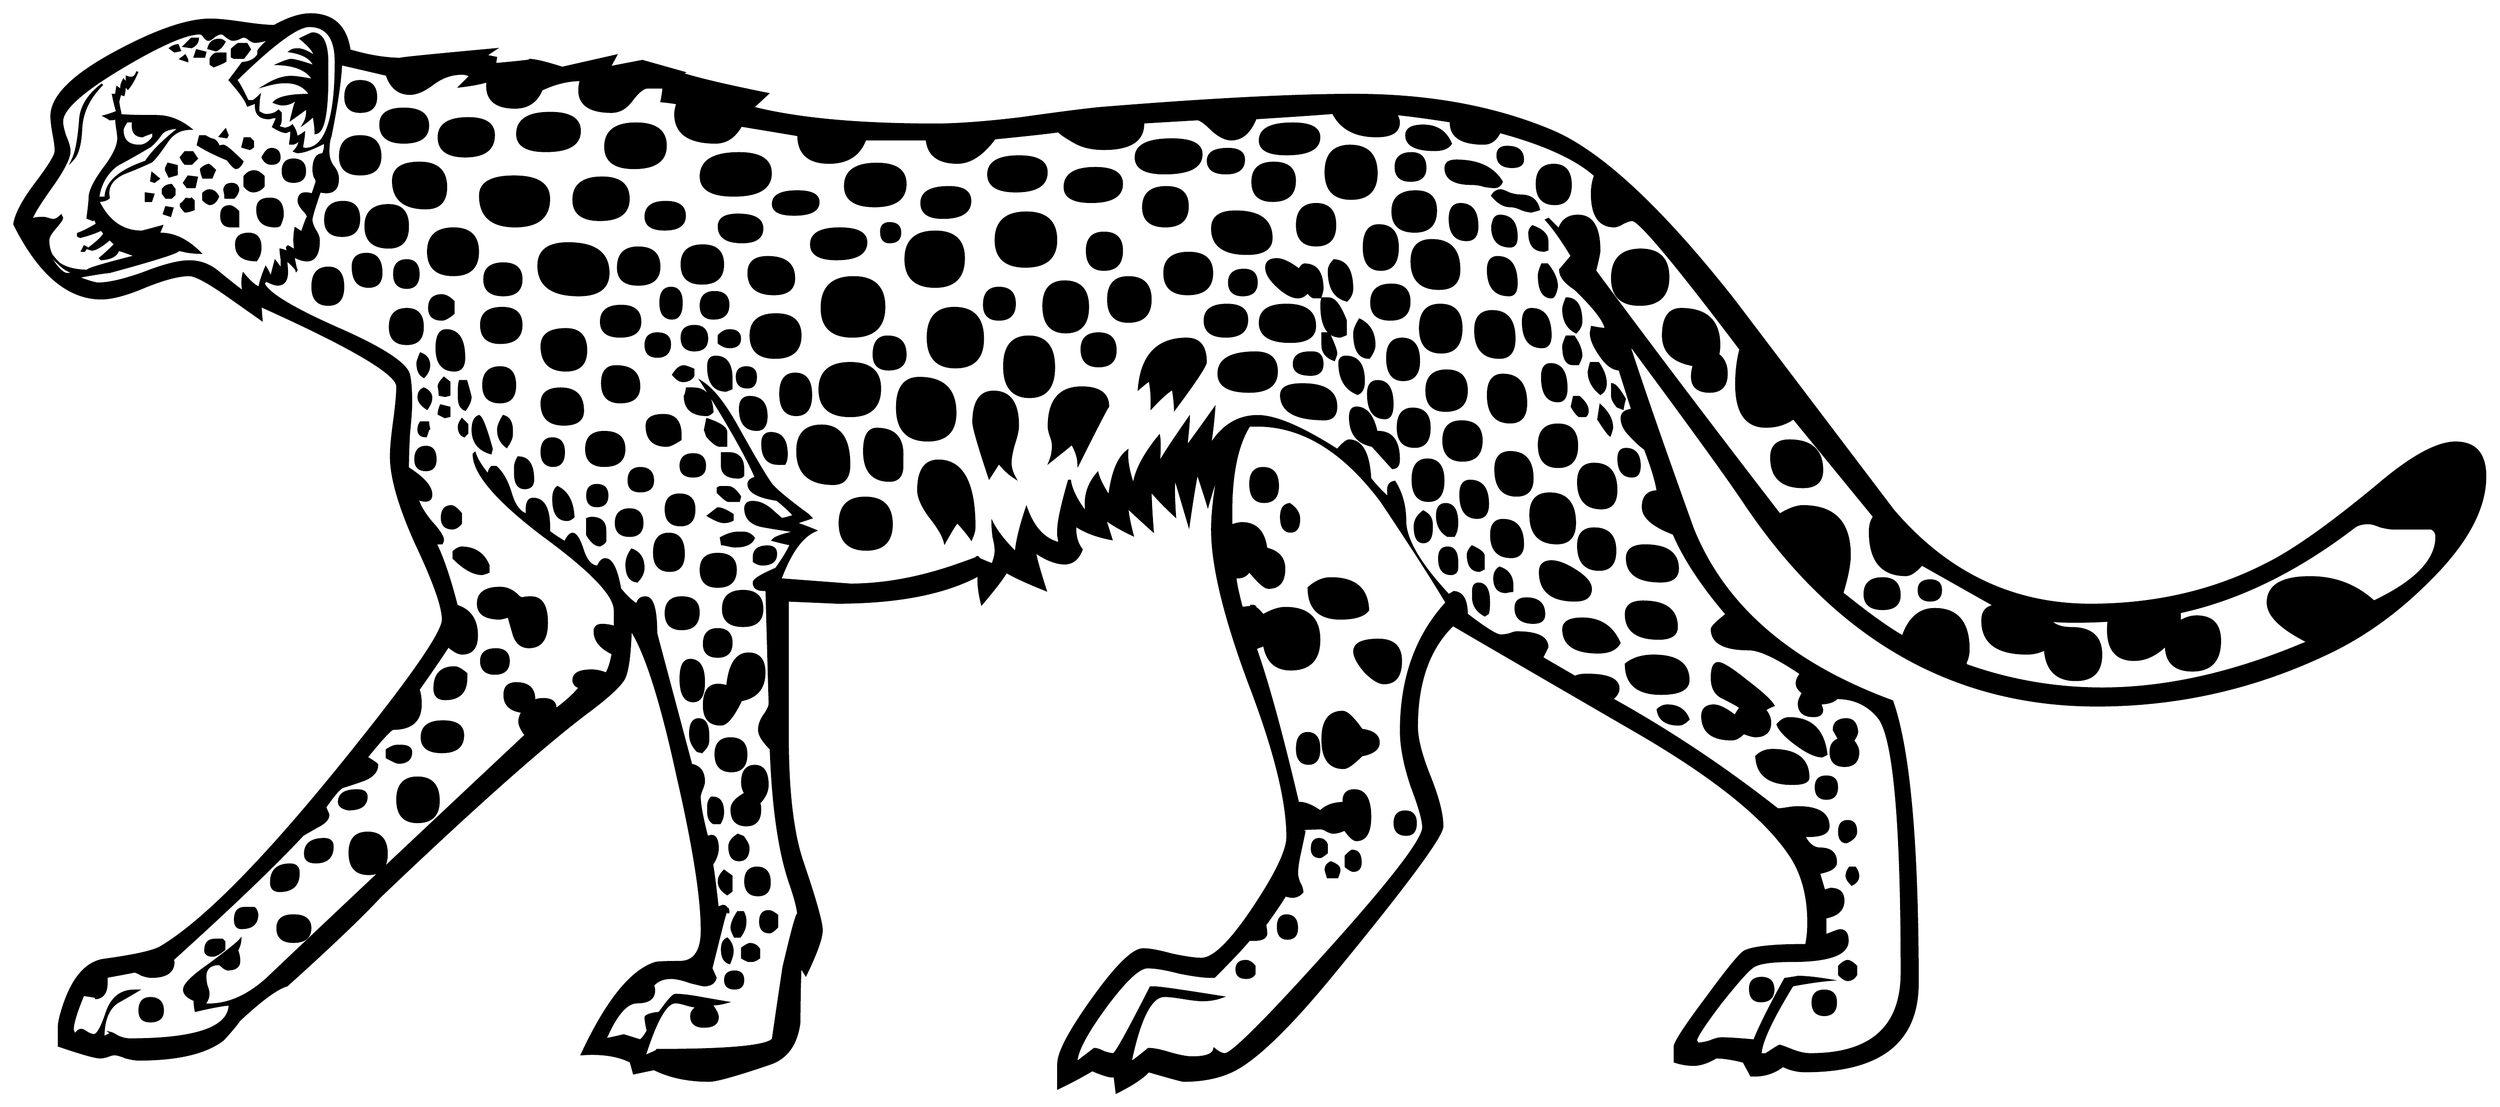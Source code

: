 


\begin{tikzpicture}[y=0.80pt, x=0.80pt, yscale=-1.0, xscale=1.0, inner sep=0pt, outer sep=0pt]
\begin{scope}[shift={(100.0,1600.0)},nonzero rule]
  \path[draw=.,fill=.,line width=1.600pt] (2411.0,-549.0) ..
    controls (2411.0,-518.333) and (2393.0,-485.333) ..
    (2357.0,-450.0) .. controls (2327.667,-420.667) and
    (2296.0,-398.0) .. (2262.0,-382.0) .. controls
    (2193.333,-349.333) and (2121.0,-333.0) .. (2045.0,-333.0) ..
    controls (1909.0,-333.0) and (1798.333,-396.667) ..
    (1713.0,-524.0) .. controls (1697.0,-548.0) and
    (1660.333,-598.667) .. (1603.0,-676.0) .. controls
    (1615.667,-636.667) and (1636.0,-578.0) .. (1664.0,-500.0) ..
    controls (1693.333,-426.667) and (1756.0,-372.333) ..
    (1852.0,-337.0) .. controls (1868.0,-291.667) and
    (1876.0,-203.0) .. (1876.0,-71.0) .. controls (1876.0,-15.667)
    and (1840.667,12.0) .. (1770.0,12.0) .. controls (1762.667,12.0)
    and (1755.667,10.333) .. (1749.0,7.0) .. controls (1740.333,13.667)
    and (1730.333,16.667) .. (1719.0,16.0) -- (1712.0,3.0) ..
    controls (1701.333,0.333) and (1692.667,-1.0) .. (1686.0,-1.0) ..
    controls (1678.0,3.667) and (1671.0,6.0) .. (1665.0,6.0) ..
    controls (1659.0,6.0) and (1653.0,5.0) .. (1647.0,3.0) --
    (1647.0,-11.0) .. controls (1647.0,-15.0) and (1657.0,-30.333)
    .. (1677.0,-57.0) .. controls (1697.0,-84.333) and
    (1709.0,-99.0) .. (1713.0,-101.0) .. controls
    (1721.0,-105.0) and (1740.333,-107.0) .. (1771.0,-107.0) ..
    controls (1772.333,-113.667) and (1773.0,-120.667) ..
    (1773.0,-128.0) .. controls (1773.0,-154.0) and
    (1767.0,-175.667) .. (1755.0,-193.0) .. controls
    (1731.0,-228.333) and (1682.0,-267.333) .. (1608.0,-310.0) ..
    controls (1496.667,-374.667) and (1440.0,-407.667) ..
    (1438.0,-409.0) .. controls (1415.333,-387.0) and
    (1404.0,-355.0) .. (1404.0,-313.0) .. controls
    (1404.0,-301.667) and (1408.0,-286.0) .. (1416.0,-266.0) ..
    controls (1424.0,-246.0) and (1428.0,-230.333) ..
    (1428.0,-219.0) .. controls (1428.0,-209.667) and
    (1392.333,-161.667) .. (1321.0,-75.0) .. controls (1285.667,-32.333)
    and (1257.667,-4.667) .. (1237.0,8.0) .. controls (1223.0,16.667)
    and (1205.333,21.0) .. (1184.0,21.0) .. controls (1182.667,21.0)
    and (1171.667,18.0) .. (1151.0,12.0) .. controls (1145.667,18.0)
    and (1135.667,24.667) .. (1121.0,32.0) -- (1119.0,16.0) --
    (1117.0,17.0) .. controls (1113.667,17.0) and (1107.333,15.0) ..
    (1098.0,11.0) .. controls (1086.667,17.667) and (1076.0,23.333) ..
    (1066.0,28.0) -- (1066.0,5.0) .. controls (1066.0,-5.667) and
    (1077.0,-26.333) .. (1099.0,-57.0) .. controls (1121.0,-87.667)
    and (1136.667,-103.0) .. (1146.0,-103.0) .. controls
    (1152.0,-103.0) and (1161.0,-101.333) .. (1173.0,-98.0) ..
    controls (1185.667,-95.333) and (1195.0,-94.0) .. (1201.0,-94.0)
    .. controls (1212.333,-94.0) and (1228.667,-110.0) ..
    (1250.0,-142.0) .. controls (1271.333,-174.0) and
    (1282.0,-196.333) .. (1282.0,-209.0) .. controls
    (1282.0,-243.0) and (1270.0,-291.333) .. (1246.0,-354.0) ..
    controls (1222.667,-416.667) and (1211.0,-465.0) ..
    (1211.0,-499.0) .. controls (1211.0,-513.0) and
    (1213.0,-531.333) .. (1217.0,-554.0) .. controls
    (1214.333,-546.667) and (1211.0,-536.0) .. (1207.0,-522.0) ..
    controls (1205.0,-528.667) and (1201.667,-539.0) ..
    (1197.0,-553.0) .. controls (1195.0,-543.667) and
    (1192.333,-527.333) .. (1189.0,-504.0) -- (1176.0,-548.0) ..
    controls (1174.667,-543.333) and (1174.667,-531.333) ..
    (1176.0,-512.0) .. controls (1165.333,-522.0) and
    (1157.667,-530.0) .. (1153.0,-536.0) .. controls
    (1153.0,-528.0) and (1153.667,-515.333) .. (1155.0,-498.0) ..
    controls (1149.667,-502.667) and (1141.667,-510.0) ..
    (1131.0,-520.0) .. controls (1131.667,-512.667) and
    (1133.333,-504.0) .. (1136.0,-494.0) .. controls
    (1126.0,-498.667) and (1117.333,-503.667) .. (1110.0,-509.0) --
    (1116.0,-490.0) .. controls (1102.0,-492.667) and
    (1090.667,-497.0) .. (1082.0,-503.0) -- (1082.0,-499.0) ..
    controls (1082.0,-491.667) and (1084.0,-485.333) ..
    (1088.0,-480.0) .. controls (1084.667,-471.333) and
    (1079.333,-467.0) .. (1072.0,-467.0) .. controls
    (1064.0,-467.0) and (1054.667,-470.667) .. (1044.0,-478.0) ..
    controls (1044.667,-472.667) and (1048.0,-460.667) ..
    (1054.0,-442.0) .. controls (1037.333,-448.667) and
    (1025.0,-454.333) .. (1017.0,-459.0) .. controls
    (1013.0,-452.333) and (1005.333,-442.333) .. (994.0,-429.0) ..
    controls (991.333,-439.667) and (990.333,-448.667) .. (991.0,-456.0)
    .. controls (959.0,-438.667) and (914.333,-430.0) ..
    (857.0,-430.0) .. controls (857.667,-430.0) and (842.333,-430.667)
    .. (811.0,-432.0) -- (811.0,-304.0) .. controls
    (811.0,-252.0) and (815.667,-212.333) .. (825.0,-185.0) ..
    controls (837.0,-149.667) and (843.0,-128.333) .. (843.0,-121.0)
    .. controls (843.0,-113.667) and (838.0,-99.667) ..
    (828.0,-79.0) -- (823.0,-87.0) .. controls (822.333,-69.667) and
    (822.0,-52.0) .. (822.0,-34.0) .. controls (819.333,-13.333) and
    (810.0,-0.333) .. (794.0,5.0) .. controls (762.667,15.667) and
    (743.667,21.0) .. (737.0,21.0) .. controls (717.0,21.0) and
    (699.667,17.333) .. (685.0,10.0) -- (666.0,14.0) --
    (663.0,3.0) .. controls (651.0,-3.0) and (635.667,-5.333) ..
    (617.0,-4.0) .. controls (640.333,-54.0) and (663.333,-82.667) ..
    (686.0,-90.0) .. controls (688.0,-90.667) and (695.667,-91.0) ..
    (709.0,-91.0) .. controls (723.0,-91.0) and (730.0,-101.0)
    .. (730.0,-121.0) .. controls (730.0,-151.667) and
    (722.333,-200.333) .. (707.0,-267.0) .. controls (691.667,-337.667)
    and (677.0,-383.667) .. (663.0,-405.0) .. controls
    (662.333,-381.667) and (660.333,-366.333) .. (657.0,-359.0) ..
    controls (653.667,-352.333) and (642.667,-342.0) .. (624.0,-328.0)
    .. controls (581.333,-296.0) and (515.667,-237.667) ..
    (427.0,-153.0) .. controls (408.333,-133.0) and (379.0,-105.0)
    .. (339.0,-69.0) .. controls (329.667,-66.333) and (314.667,-55.333)
    .. (294.0,-36.0) .. controls (291.333,-32.0) and (286.333,-26.0)
    .. (279.0,-18.0) .. controls (263.0,-5.333) and (236.333,1.0) ..
    (199.0,1.0) .. controls (196.333,1.0) and (192.333,0.333) ..
    (187.0,-1.0) .. controls (182.333,-3.0) and (178.667,-4.0) ..
    (176.0,-4.0) .. controls (174.667,-4.0) and (172.333,-3.333) ..
    (169.0,-2.0) .. controls (166.333,-1.333) and (164.333,-1.0) ..
    (163.0,-1.0) .. controls (158.333,-1.0) and (145.333,-4.667) ..
    (124.0,-12.0) -- (124.0,-30.0) .. controls (124.0,-34.0) and
    (125.667,-41.0) .. (129.0,-51.0) .. controls (137.667,-76.333) and
    (150.0,-90.333) .. (166.0,-93.0) .. controls (195.333,-97.0) and
    (213.333,-101.0) .. (220.0,-105.0) .. controls (262.667,-130.333)
    and (325.0,-194.667) .. (407.0,-298.0) .. controls
    (459.667,-364.0) and (486.0,-402.667) .. (486.0,-414.0) ..
    controls (486.0,-426.0) and (477.667,-449.667) .. (461.0,-485.0)
    .. controls (445.0,-520.333) and (437.0,-548.0) ..
    (437.0,-568.0) .. controls (437.0,-575.333) and (438.0,-586.333)
    .. (440.0,-601.0) .. controls (442.0,-615.667) and
    (443.0,-626.667) .. (443.0,-634.0) .. controls (443.0,-646.0)
    and (400.0,-671.333) .. (314.0,-710.0) -- (315.0,-697.0) ..
    controls (315.0,-697.0) and (303.667,-705.0) .. (281.0,-721.0)
    .. controls (263.667,-733.0) and (252.333,-739.0) ..
    (247.0,-739.0) .. controls (237.0,-739.0) and (223.0,-735.333)
    .. (205.0,-728.0) .. controls (187.667,-720.667) and
    (174.0,-717.0) .. (164.0,-717.0) .. controls (132.667,-717.0)
    and (105.333,-740.333) .. (82.0,-787.0) .. controls
    (83.333,-796.333) and (90.0,-809.0) .. (102.0,-825.0) ..
    controls (114.667,-841.667) and (121.0,-852.0) .. (121.0,-856.0)
    .. controls (121.0,-860.0) and (120.333,-865.333) ..
    (119.0,-872.0) .. controls (117.667,-879.333) and (117.0,-885.0)
    .. (117.0,-889.0) .. controls (117.0,-907.667) and
    (137.667,-928.0) .. (179.0,-950.0) .. controls (216.333,-970.0)
    and (245.667,-980.0) .. (267.0,-980.0) .. controls
    (273.667,-980.0) and (283.667,-979.0) .. (297.0,-977.0) ..
    controls (310.333,-975.0) and (320.333,-974.0) .. (327.0,-974.0)
    .. controls (340.333,-981.333) and (351.667,-985.0) ..
    (361.0,-985.0) .. controls (382.333,-985.0) and (394.667,-973.667)
    .. (398.0,-951.0) .. controls (416.0,-945.667) and
    (432.333,-943.0) .. (447.0,-943.0) .. controls (440.333,-943.0)
    and (469.667,-946.0) .. (535.0,-952.0) -- (526.0,-946.0) --
    (536.0,-944.0) -- (535.0,-938.0) .. controls (564.333,-940.667)
    and (575.0,-942.0) .. (567.0,-942.0) .. controls
    (572.333,-942.0) and (582.333,-939.667) .. (597.0,-935.0) --
    (596.0,-934.0) -- (649.0,-946.0) -- (643.0,-935.0) ..
    controls (649.667,-936.333) and (660.0,-938.333) .. (674.0,-941.0)
    -- (713.0,-930.0) -- (711.0,-929.0) .. controls
    (728.333,-923.667) and (755.333,-917.333) .. (792.0,-910.0) --
    (778.0,-897.0) .. controls (820.0,-886.333) and (877.333,-881.0)
    .. (950.0,-881.0) .. controls (970.667,-881.0) and
    (997.667,-883.0) .. (1031.0,-887.0) .. controls
    (1073.667,-893.0) and (1100.333,-896.333) .. (1111.0,-897.0) ..
    controls (1210.333,-905.0) and (1288.333,-909.0) ..
    (1345.0,-909.0) .. controls (1415.0,-909.0) and
    (1477.0,-897.667) .. (1531.0,-875.0) .. controls
    (1577.0,-855.667) and (1634.333,-802.333) .. (1703.0,-715.0) ..
    controls (1753.0,-649.0) and (1803.0,-583.0) ..
    (1853.0,-517.0) .. controls (1903.667,-457.667) and
    (1965.667,-428.0) .. (2039.0,-428.0) .. controls
    (2101.0,-428.0) and (2157.333,-441.333) .. (2208.0,-468.0) ..
    controls (2232.667,-480.667) and (2266.667,-505.0) ..
    (2310.0,-541.0) .. controls (2341.333,-567.667) and
    (2365.667,-581.0) .. (2383.0,-581.0) .. controls
    (2401.667,-581.0) and (2411.0,-570.333) .. (2411.0,-549.0) --
    cycle(2365.0,-492.0) .. controls (2365.0,-496.0) and
    (2363.333,-498.667) .. (2360.0,-500.0) -- (2324.0,-500.0) ..
    controls (2321.333,-500.0) and (2317.333,-500.667) ..
    (2312.0,-502.0) .. controls (2307.333,-504.0) and
    (2303.667,-505.0) .. (2301.0,-505.0) .. controls
    (2295.0,-505.0) and (2290.333,-503.667) .. (2287.0,-501.0) ..
    controls (2233.0,-459.667) and (2178.333,-433.0) ..
    (2123.0,-421.0) -- (2123.0,-412.0) .. controls
    (2128.333,-415.333) and (2133.667,-417.0) .. (2139.0,-417.0) ..
    controls (2153.667,-417.0) and (2161.0,-409.333) ..
    (2161.0,-394.0) .. controls (2161.0,-375.333) and
    (2152.333,-366.0) .. (2135.0,-366.0) .. controls
    (2118.333,-366.0) and (2110.0,-374.0) .. (2110.0,-390.0) ..
    controls (2100.667,-380.667) and (2090.667,-376.0) ..
    (2080.0,-376.0) .. controls (2061.333,-376.0) and
    (2053.333,-388.333) .. (2056.0,-413.0) .. controls
    (2032.667,-411.667) and (2014.333,-411.667) .. (2001.0,-413.0) ..
    controls (2005.0,-408.333) and (2011.667,-406.0) ..
    (2021.0,-406.0) .. controls (2039.667,-406.0) and
    (2049.0,-397.667) .. (2049.0,-381.0) .. controls
    (2049.0,-365.0) and (2041.0,-357.0) .. (2025.0,-357.0) ..
    controls (2007.0,-357.0) and (1997.333,-366.667) ..
    (1996.0,-386.0) .. controls (1990.667,-383.333) and
    (1985.0,-382.0) .. (1979.0,-382.0) .. controls
    (1951.0,-382.0) and (1937.0,-392.333) .. (1937.0,-413.0) ..
    controls (1937.0,-421.667) and (1941.0,-426.333) ..
    (1949.0,-427.0) .. controls (1933.667,-435.667) and
    (1910.667,-448.667) .. (1880.0,-466.0) .. controls
    (1874.0,-459.333) and (1869.0,-456.0) .. (1865.0,-456.0) ..
    controls (1842.333,-456.0) and (1831.0,-469.667) ..
    (1831.0,-497.0) .. controls (1831.0,-503.0) and
    (1832.333,-507.667) .. (1835.0,-511.0) -- (1759.0,-604.0) ..
    controls (1751.667,-598.667) and (1743.0,-596.0) ..
    (1733.0,-596.0) .. controls (1714.333,-596.0) and
    (1705.0,-609.333) .. (1705.0,-636.0) .. controls
    (1705.0,-648.0) and (1706.333,-659.0) .. (1709.0,-669.0) ..
    controls (1647.667,-750.333) and (1613.667,-791.0) ..
    (1607.0,-791.0) .. controls (1605.0,-791.0) and
    (1602.0,-790.0) .. (1598.0,-788.0) .. controls
    (1594.667,-786.0) and (1592.0,-785.0) .. (1590.0,-785.0) ..
    controls (1576.0,-785.0) and (1569.0,-795.333) ..
    (1569.0,-816.0) .. controls (1569.0,-822.0) and
    (1570.0,-827.667) .. (1572.0,-833.0) .. controls
    (1554.0,-849.0) and (1524.0,-862.667) .. (1482.0,-874.0) ..
    controls (1478.667,-866.667) and (1473.667,-863.0) ..
    (1467.0,-863.0) .. controls (1445.667,-863.0) and
    (1435.333,-870.0) .. (1436.0,-884.0) .. controls
    (1414.667,-887.333) and (1397.333,-889.667) .. (1384.0,-891.0) ..
    controls (1386.0,-888.333) and (1387.0,-885.667) ..
    (1387.0,-883.0) .. controls (1387.0,-874.333) and
    (1380.0,-870.0) .. (1366.0,-870.0) .. controls
    (1346.0,-870.0) and (1332.333,-877.333) .. (1325.0,-892.0) ..
    controls (1308.333,-890.667) and (1284.0,-889.0) ..
    (1252.0,-887.0) .. controls (1246.667,-873.667) and
    (1239.0,-867.0) .. (1229.0,-867.0) .. controls
    (1223.667,-867.0) and (1217.667,-870.0) .. (1211.0,-876.0) ..
    controls (1204.333,-882.667) and (1199.667,-886.0) ..
    (1197.0,-886.0) -- (1146.0,-883.0) .. controls
    (1146.667,-866.333) and (1134.333,-858.0) .. (1109.0,-858.0) ..
    controls (1098.333,-858.0) and (1089.333,-860.0) ..
    (1082.0,-864.0) .. controls (1068.0,-872.0) and
    (1063.333,-876.0) .. (1068.0,-876.0) .. controls
    (1080.0,-876.0) and (1059.333,-873.333) .. (1006.0,-868.0) ..
    controls (994.667,-852.667) and (983.0,-845.0) .. (971.0,-845.0)
    .. controls (953.0,-845.0) and (943.333,-852.333) ..
    (942.0,-867.0) -- (884.0,-867.0) .. controls (878.667,-852.333)
    and (867.333,-845.0) .. (850.0,-845.0) .. controls
    (830.667,-845.0) and (821.0,-853.667) .. (821.0,-871.0) --
    (767.0,-880.0) .. controls (761.0,-869.333) and (753.0,-864.0)
    .. (743.0,-864.0) .. controls (717.667,-864.0) and
    (705.0,-873.0) .. (705.0,-891.0) .. controls (705.0,-893.667)
    and (705.667,-897.0) .. (707.0,-901.0) .. controls
    (703.667,-901.667) and (698.667,-902.333) .. (692.0,-903.0) ..
    controls (692.667,-905.667) and (693.333,-910.0) .. (694.0,-916.0)
    -- (679.0,-916.0) .. controls (675.0,-916.0) and
    (670.0,-912.0) .. (664.0,-904.0) .. controls (658.667,-896.667)
    and (652.333,-893.0) .. (645.0,-893.0) .. controls
    (620.333,-893.0) and (610.667,-903.0) .. (616.0,-923.0) ..
    controls (604.0,-923.0) and (591.667,-920.0) .. (579.0,-914.0)
    .. controls (574.333,-902.667) and (566.0,-897.0) ..
    (554.0,-897.0) .. controls (534.667,-897.0) and (526.0,-905.333)
    .. (528.0,-922.0) .. controls (522.0,-920.0) and
    (513.333,-918.333) .. (502.0,-917.0) -- (512.0,-927.0) ..
    controls (509.333,-928.333) and (506.667,-929.0) .. (504.0,-929.0)
    .. controls (494.0,-929.0) and (484.667,-925.667) ..
    (476.0,-919.0) .. controls (468.0,-913.0) and (461.0,-910.0)
    .. (455.0,-910.0) .. controls (444.333,-910.0) and
    (437.0,-916.0) .. (433.0,-928.0) -- (390.0,-938.0) ..
    controls (389.333,-922.667) and (386.0,-900.0) .. (380.0,-870.0)
    .. controls (378.667,-866.667) and (378.0,-861.667) ..
    (378.0,-855.0) .. controls (378.0,-850.333) and (379.333,-846.0)
    .. (382.0,-842.0) .. controls (385.333,-838.0) and
    (387.0,-834.0) .. (387.0,-830.0) .. controls (387.0,-819.333)
    and (381.333,-815.333) .. (370.0,-818.0) .. controls
    (364.667,-802.667) and (362.0,-793.667) .. (362.0,-791.0) ..
    controls (362.0,-789.0) and (363.0,-786.0) .. (365.0,-782.0)
    .. controls (367.667,-778.0) and (369.0,-774.667) ..
    (369.0,-772.0) .. controls (369.0,-753.333) and (361.0,-748.333)
    .. (345.0,-757.0) .. controls (347.0,-746.333) and
    (348.0,-742.0) .. (348.0,-744.0) .. controls (346.0,-746.667)
    and (342.667,-750.0) .. (338.0,-754.0) .. controls
    (338.667,-748.667) and (339.0,-744.667) .. (339.0,-742.0) ..
    controls (339.0,-734.0) and (336.0,-730.0) .. (330.0,-730.0)
    .. controls (328.0,-730.0) and (324.333,-731.333) ..
    (319.0,-734.0) -- (317.0,-731.0) .. controls (321.0,-721.667)
    and (344.0,-707.667) .. (386.0,-689.0) .. controls
    (428.667,-670.333) and (451.333,-655.667) .. (454.0,-645.0) ..
    controls (455.333,-639.0) and (456.0,-630.333) .. (456.0,-619.0)
    .. controls (456.0,-612.333) and (455.333,-602.667) ..
    (454.0,-590.0) .. controls (453.333,-577.333) and (453.0,-567.667)
    .. (453.0,-561.0) -- (453.0,-557.0) .. controls
    (467.667,-547.667) and (475.0,-539.333) .. (475.0,-532.0) ..
    controls (475.0,-526.0) and (470.667,-524.667) .. (462.0,-528.0)
    .. controls (464.0,-521.333) and (468.333,-514.0) ..
    (475.0,-506.0) .. controls (482.333,-498.0) and (486.0,-492.333)
    .. (486.0,-489.0) .. controls (486.0,-488.333) and
    (485.667,-487.333) .. (485.0,-486.0) -- (479.0,-486.0) ..
    controls (485.667,-472.667) and (492.333,-453.0) .. (499.0,-427.0)
    .. controls (511.667,-423.0) and (518.0,-413.667) ..
    (518.0,-399.0) .. controls (518.0,-387.667) and (513.333,-382.0)
    .. (504.0,-382.0) .. controls (500.667,-382.0) and
    (496.333,-384.333) .. (491.0,-389.0) .. controls (485.0,-379.667)
    and (475.667,-366.0) .. (463.0,-348.0) .. controls
    (464.333,-344.667) and (465.0,-340.0) .. (465.0,-334.0) ..
    controls (465.0,-318.667) and (456.333,-311.0) .. (439.0,-311.0)
    .. controls (437.0,-311.0) and (428.667,-302.0) ..
    (414.0,-284.0) .. controls (420.667,-280.0) and (424.0,-277.667)
    .. (424.0,-277.0) .. controls (424.0,-271.0) and
    (420.0,-266.333) .. (412.0,-263.0) .. controls (404.667,-260.333)
    and (397.667,-258.0) .. (391.0,-256.0) .. controls
    (387.667,-254.0) and (382.333,-247.667) .. (375.0,-237.0) --
    (378.0,-230.0) .. controls (378.0,-226.0) and (374.667,-222.333)
    .. (368.0,-219.0) .. controls (358.667,-213.667) and
    (354.0,-211.0) .. (354.0,-211.0) .. controls (328.0,-183.0)
    and (287.0,-143.667) .. (231.0,-93.0) .. controls
    (231.667,-92.333) and (232.0,-91.667) .. (232.0,-91.0) .. controls
    (232.0,-81.667) and (225.0,-77.0) .. (211.0,-77.0) .. controls
    (209.0,-77.0) and (206.0,-77.667) .. (202.0,-79.0) .. controls
    (198.667,-81.0) and (196.333,-82.0) .. (195.0,-82.0) .. controls
    (195.667,-82.0) and (187.0,-80.333) .. (169.0,-77.0) --
    (169.0,-72.0) .. controls (169.0,-62.0) and (165.333,-57.0) ..
    (158.0,-57.0) .. controls (164.667,-57.0) and (161.0,-58.0) ..
    (147.0,-60.0) .. controls (140.333,-44.0) and (137.0,-33.0) ..
    (137.0,-27.0) -- (139.0,-22.0) .. controls (141.0,-25.333) and
    (143.0,-27.0) .. (145.0,-27.0) .. controls (146.333,-27.0) and
    (148.333,-26.0) .. (151.0,-24.0) .. controls (153.667,-22.667) and
    (155.667,-22.0) .. (157.0,-22.0) .. controls (160.333,-22.0) and
    (164.333,-29.0) .. (169.0,-43.0) .. controls (173.667,-57.0) and
    (182.333,-64.0) .. (195.0,-64.0) -- (198.0,-64.0) .. controls
    (191.333,-60.0) and (185.0,-56.333) .. (179.0,-53.0) .. controls
    (170.333,-47.0) and (166.0,-36.0) .. (166.0,-20.0) .. controls
    (172.0,-22.667) and (174.333,-24.0) .. (173.0,-24.0) .. controls
    (173.667,-24.0) and (175.667,-23.0) .. (179.0,-21.0) .. controls
    (183.0,-19.0) and (187.0,-18.0) .. (191.0,-18.0) .. controls
    (253.667,-18.0) and (285.0,-29.0) .. (285.0,-51.0) .. controls
    (277.667,-50.333) and (267.0,-48.333) .. (253.0,-45.0) .. controls
    (252.333,-47.667) and (252.0,-51.0) .. (252.0,-55.0) .. controls
    (245.333,-57.667) and (242.0,-61.0) .. (242.0,-65.0) .. controls
    (242.0,-69.667) and (249.667,-77.333) .. (265.0,-88.0) .. controls
    (283.0,-101.333) and (293.0,-109.333) .. (295.0,-112.0) ..
    controls (295.0,-109.333) and (294.0,-106.0) .. (292.0,-102.0)
    .. controls (293.333,-98.667) and (294.0,-95.333) .. (294.0,-92.0)
    .. controls (294.0,-86.667) and (290.333,-84.0) .. (283.0,-84.0)
    .. controls (282.333,-84.0) and (281.0,-84.667) .. (279.0,-86.0)
    .. controls (277.0,-88.0) and (275.667,-89.0) .. (275.0,-89.0)
    .. controls (266.333,-89.0) and (262.0,-85.0) .. (262.0,-77.0)
    .. controls (262.0,-75.0) and (262.333,-72.333) .. (263.0,-69.0)
    .. controls (264.333,-65.667) and (265.0,-63.0) .. (265.0,-61.0)
    .. controls (265.0,-57.667) and (263.667,-54.333) .. (261.0,-51.0)
    .. controls (281.0,-49.667) and (300.667,-57.667) .. (320.0,-75.0)
    .. controls (374.0,-126.333) and (455.333,-203.0) ..
    (564.0,-305.0) .. controls (560.0,-310.333) and (558.0,-314.667)
    .. (558.0,-318.0) .. controls (558.0,-320.667) and
    (559.0,-323.667) .. (561.0,-327.0) .. controls (549.667,-328.333)
    and (544.0,-333.667) .. (544.0,-343.0) .. controls
    (544.0,-350.333) and (547.667,-354.0) .. (555.0,-354.0) ..
    controls (567.0,-354.0) and (572.667,-348.333) .. (572.0,-337.0)
    .. controls (573.333,-338.333) and (576.333,-339.0) ..
    (581.0,-339.0) .. controls (589.0,-339.0) and (592.667,-335.667)
    .. (592.0,-329.0) .. controls (602.667,-337.0) and
    (610.333,-344.0) .. (615.0,-350.0) .. controls (611.0,-351.333)
    and (609.0,-353.667) .. (609.0,-357.0) .. controls
    (609.0,-363.0) and (614.667,-366.0) .. (626.0,-366.0) ..
    controls (630.667,-366.0) and (635.333,-365.0) .. (640.0,-363.0)
    .. controls (642.667,-367.667) and (644.667,-374.0) ..
    (646.0,-382.0) .. controls (634.667,-387.333) and (629.0,-394.333)
    .. (629.0,-403.0) .. controls (629.0,-407.0) and
    (631.333,-409.0) .. (636.0,-409.0) .. controls (640.0,-409.0)
    and (644.0,-408.333) .. (648.0,-407.0) -- (648.0,-423.0) ..
    controls (648.0,-437.0) and (625.667,-460.333) .. (581.0,-493.0)
    .. controls (537.0,-526.333) and (515.0,-552.0) ..
    (515.0,-570.0) -- (516.0,-571.0) .. controls (518.0,-565.0)
    and (522.333,-558.0) .. (529.0,-550.0) .. controls
    (529.0,-553.333) and (530.0,-556.0) .. (532.0,-558.0) --
    (536.0,-558.0) .. controls (542.0,-552.667) and (546.667,-544.333)
    .. (550.0,-533.0) .. controls (553.333,-521.667) and
    (558.333,-515.0) .. (565.0,-513.0) -- (565.0,-518.0) ..
    controls (565.0,-524.667) and (567.0,-528.0) .. (571.0,-528.0)
    .. controls (581.667,-528.0) and (586.667,-517.667) ..
    (586.0,-497.0) .. controls (589.333,-494.333) and (594.333,-491.0)
    .. (601.0,-487.0) .. controls (603.667,-492.333) and
    (606.0,-495.0) .. (608.0,-495.0) .. controls (611.333,-495.0)
    and (614.667,-489.667) .. (618.0,-479.0) .. controls
    (621.333,-469.0) and (626.0,-464.0) .. (632.0,-464.0) ..
    controls (634.0,-468.667) and (636.333,-471.0) .. (639.0,-471.0)
    .. controls (645.0,-471.0) and (649.667,-461.667) ..
    (653.0,-443.0) .. controls (659.0,-435.667) and (664.333,-430.667)
    .. (669.0,-428.0) .. controls (669.667,-432.667) and
    (672.333,-435.0) .. (677.0,-435.0) .. controls (683.667,-435.0)
    and (687.0,-423.667) .. (687.0,-401.0) -- (720.0,-277.0) ..
    controls (728.0,-275.667) and (732.0,-270.333) .. (732.0,-261.0)
    .. controls (732.0,-259.667) and (731.333,-257.333) ..
    (730.0,-254.0) .. controls (728.667,-250.667) and (728.0,-248.333)
    .. (728.0,-247.0) .. controls (728.0,-239.667) and
    (730.333,-227.0) .. (735.0,-209.0) -- (739.0,-210.0) ..
    controls (743.0,-210.0) and (745.0,-206.0) .. (745.0,-198.0)
    .. controls (745.0,-194.667) and (744.0,-191.0) ..
    (742.0,-187.0) .. controls (740.0,-183.667) and (739.0,-181.667)
    .. (739.0,-181.0) .. controls (739.0,-190.333) and
    (741.0,-177.333) .. (745.0,-142.0) .. controls (746.333,-142.667)
    and (748.0,-143.333) .. (750.0,-144.0) .. controls
    (752.667,-144.0) and (754.333,-141.667) .. (755.0,-137.0) ..
    controls (755.0,-145.667) and (752.667,-140.333) .. (748.0,-121.0)
    -- (739.0,-85.0) -- (743.0,-76.0) .. controls (741.667,-71.333)
    and (738.0,-69.0) .. (732.0,-69.0) .. controls (731.333,-69.0)
    and (727.0,-70.0) .. (719.0,-72.0) .. controls (711.667,-74.667)
    and (705.667,-76.0) .. (701.0,-76.0) .. controls (693.667,-76.0)
    and (688.0,-73.667) .. (684.0,-69.0) .. controls (684.667,-67.667)
    and (685.0,-66.0) .. (685.0,-64.0) .. controls (685.0,-56.667)
    and (679.667,-53.0) .. (669.0,-53.0) .. controls (659.0,-53.0)
    and (649.0,-41.333) .. (639.0,-18.0) .. controls (651.667,-20.667)
    and (657.333,-22.0) .. (656.0,-22.0) .. controls (656.0,-22.0)
    and (661.333,-20.333) .. (672.0,-17.0) .. controls (674.0,-18.333)
    and (676.333,-21.333) .. (679.0,-26.0) .. controls (677.667,-32.0)
    and (677.0,-36.333) .. (677.0,-39.0) .. controls (678.333,-41.0)
    and (682.667,-42.333) .. (690.0,-43.0) .. controls (698.0,-54.333)
    and (703.0,-60.0) .. (705.0,-60.0) .. controls (711.0,-60.0)
    and (719.333,-59.0) .. (730.0,-57.0) .. controls (741.333,-55.0)
    and (749.0,-53.667) .. (753.0,-53.0) .. controls (748.333,-51.667)
    and (743.667,-51.0) .. (739.0,-51.0) .. controls (743.0,-45.667)
    and (745.0,-41.667) .. (745.0,-39.0) .. controls (745.0,-33.0)
    and (740.667,-30.0) .. (732.0,-30.0) .. controls (724.0,-30.0)
    and (720.0,-33.333) .. (720.0,-40.0) .. controls (720.0,-43.333)
    and (722.0,-46.333) .. (726.0,-49.0) .. controls (723.333,-49.0)
    and (719.667,-49.667) .. (715.0,-51.0) .. controls (711.0,-52.333)
    and (707.667,-53.0) .. (705.0,-53.0) .. controls (696.333,-53.0)
    and (686.667,-36.0) .. (676.0,-2.0) .. controls (685.333,-6.0)
    and (689.333,-8.0) .. (688.0,-8.0) .. controls (754.667,-8.0)
    and (791.0,-11.333) .. (797.0,-18.0) .. controls (799.667,-36.667)
    and (803.0,-59.333) .. (807.0,-86.0) .. controls
    (816.333,-126.0) and (821.0,-142.0) .. (821.0,-134.0) ..
    controls (821.0,-140.0) and (818.333,-150.667) .. (813.0,-166.0)
    .. controls (803.0,-195.333) and (797.0,-237.333) ..
    (795.0,-292.0) .. controls (787.667,-299.333) and (784.0,-305.333)
    .. (784.0,-310.0) .. controls (784.0,-314.667) and
    (785.667,-319.333) .. (789.0,-324.0) .. controls (792.333,-328.667)
    and (794.0,-332.333) .. (794.0,-335.0) .. controls
    (794.0,-333.0) and (793.0,-368.667) .. (791.0,-442.0) --
    (788.0,-442.0) .. controls (782.0,-442.0) and (779.0,-444.333)
    .. (779.0,-449.0) .. controls (779.0,-451.667) and
    (786.0,-456.0) .. (800.0,-462.0) .. controls (806.667,-471.333)
    and (811.333,-479.0) .. (814.0,-485.0) .. controls
    (810.0,-485.667) and (804.333,-487.0) .. (797.0,-489.0) ..
    controls (799.0,-491.667) and (806.667,-494.333) .. (820.0,-497.0)
    .. controls (810.0,-498.333) and (799.333,-500.0) ..
    (788.0,-502.0) .. controls (776.667,-504.0) and (771.0,-509.667)
    .. (771.0,-519.0) .. controls (771.0,-523.0) and
    (773.333,-525.0) .. (778.0,-525.0) .. controls (784.0,-525.0)
    and (790.0,-522.333) .. (796.0,-517.0) .. controls
    (802.0,-511.667) and (805.0,-509.0) .. (805.0,-509.0) ..
    controls (807.0,-509.0) and (811.0,-510.0) .. (817.0,-512.0)
    .. controls (813.667,-516.0) and (808.333,-521.0) ..
    (801.0,-527.0) .. controls (783.0,-529.667) and (774.0,-534.667)
    .. (774.0,-542.0) .. controls (774.0,-544.667) and
    (776.333,-546.667) .. (781.0,-548.0) .. controls (771.667,-569.333)
    and (754.667,-599.333) .. (730.0,-638.0) .. controls
    (740.667,-631.333) and (752.333,-616.333) .. (765.0,-593.0) ..
    controls (781.0,-564.333) and (791.333,-547.0) .. (796.0,-541.0)
    .. controls (801.333,-535.0) and (812.667,-525.667) ..
    (830.0,-513.0) -- (833.0,-510.0) -- (818.0,-505.0) ..
    controls (822.667,-503.667) and (829.0,-501.333) .. (837.0,-498.0)
    .. controls (824.333,-492.667) and (813.333,-477.333) ..
    (804.0,-452.0) .. controls (848.0,-448.667) and (870.0,-447.0)
    .. (870.0,-447.0) .. controls (902.0,-447.0) and
    (936.0,-453.333) .. (972.0,-466.0) .. controls (985.333,-470.667)
    and (991.333,-473.0) .. (990.0,-473.0) .. controls
    (987.333,-473.0) and (992.0,-470.667) .. (1004.0,-466.0) ..
    controls (1006.0,-471.333) and (1007.0,-475.667) ..
    (1007.0,-479.0) .. controls (1007.0,-482.333) and
    (1006.333,-486.667) .. (1005.0,-492.0) .. controls
    (1004.333,-497.333) and (1004.0,-501.667) .. (1004.0,-505.0) ..
    controls (1008.0,-497.0) and (1015.333,-487.667) ..
    (1026.0,-477.0) .. controls (1026.667,-487.0) and
    (1030.0,-501.0) .. (1036.0,-519.0) .. controls
    (1042.667,-500.333) and (1053.0,-489.333) .. (1067.0,-486.0) ..
    controls (1067.0,-487.333) and (1066.667,-489.667) ..
    (1066.0,-493.0) .. controls (1066.0,-495.667) and
    (1066.0,-497.667) .. (1066.0,-499.0) .. controls
    (1066.0,-506.333) and (1069.333,-521.667) .. (1076.0,-545.0) --
    (1077.0,-545.0) .. controls (1078.333,-536.333) and
    (1083.333,-526.333) .. (1092.0,-515.0) -- (1092.0,-521.0) ..
    controls (1091.333,-532.333) and (1095.0,-542.667) ..
    (1103.0,-552.0) .. controls (1104.333,-546.667) and
    (1108.0,-539.333) .. (1114.0,-530.0) .. controls
    (1116.667,-552.0) and (1122.333,-566.333) .. (1131.0,-573.0) ..
    controls (1130.333,-564.333) and (1132.333,-553.333) ..
    (1137.0,-540.0) .. controls (1138.333,-553.333) and
    (1146.333,-569.0) .. (1161.0,-587.0) .. controls
    (1161.667,-584.333) and (1161.667,-575.667) .. (1161.0,-561.0) ..
    controls (1163.0,-565.667) and (1172.333,-580.0) ..
    (1189.0,-604.0) .. controls (1189.0,-601.333) and
    (1188.667,-596.667) .. (1188.0,-590.0) .. controls
    (1187.333,-584.0) and (1187.0,-579.667) .. (1187.0,-577.0) ..
    controls (1193.0,-585.0) and (1201.667,-597.0) ..
    (1213.0,-613.0) .. controls (1212.333,-603.0) and
    (1211.0,-591.333) .. (1209.0,-578.0) .. controls
    (1220.333,-596.667) and (1235.333,-606.0) .. (1254.0,-606.0) ..
    controls (1270.667,-606.0) and (1295.667,-595.333) ..
    (1329.0,-574.0) .. controls (1334.333,-580.0) and
    (1338.0,-583.0) .. (1340.0,-583.0) .. controls
    (1352.0,-583.0) and (1358.667,-571.0) .. (1360.0,-547.0) ..
    controls (1365.333,-540.333) and (1371.0,-534.333) ..
    (1377.0,-529.0) -- (1377.0,-534.0) .. controls
    (1376.333,-540.0) and (1378.333,-543.333) .. (1383.0,-544.0) ..
    controls (1389.667,-533.333) and (1393.0,-521.0) ..
    (1393.0,-507.0) .. controls (1393.0,-489.667) and
    (1406.667,-466.333) .. (1434.0,-437.0) -- (1439.0,-440.0) ..
    controls (1447.0,-439.333) and (1451.0,-432.333) ..
    (1451.0,-419.0) .. controls (1468.333,-405.667) and
    (1479.0,-399.0) .. (1483.0,-399.0) .. controls
    (1485.0,-399.0) and (1487.667,-399.333) .. (1491.0,-400.0) ..
    controls (1494.333,-401.333) and (1496.667,-402.0) ..
    (1498.0,-402.0) .. controls (1517.333,-402.0) and
    (1527.0,-397.333) .. (1527.0,-388.0) .. controls
    (1527.0,-388.0) and (1525.333,-384.667) .. (1522.0,-378.0) --
    (1553.0,-360.0) .. controls (1555.667,-361.333) and
    (1559.333,-362.0) .. (1564.0,-362.0) .. controls
    (1584.0,-362.0) and (1594.0,-357.667) .. (1594.0,-349.0) ..
    controls (1594.0,-345.667) and (1592.0,-342.333) ..
    (1588.0,-339.0) .. controls (1642.0,-309.0) and
    (1694.0,-274.333) .. (1744.0,-235.0) .. controls
    (1746.0,-235.0) and (1749.0,-235.333) .. (1753.0,-236.0) ..
    controls (1757.0,-236.667) and (1760.333,-237.0) ..
    (1763.0,-237.0) .. controls (1782.333,-237.0) and
    (1792.0,-231.0) .. (1792.0,-219.0) .. controls
    (1792.0,-212.333) and (1784.333,-209.333) .. (1769.0,-210.0) ..
    controls (1773.0,-202.0) and (1778.0,-198.0) ..
    (1784.0,-198.0) .. controls (1794.0,-198.0) and
    (1799.0,-193.667) .. (1799.0,-185.0) .. controls
    (1799.0,-180.333) and (1793.667,-177.0) .. (1783.0,-175.0) --
    (1788.0,-158.0) .. controls (1789.333,-158.667) and
    (1791.333,-159.333) .. (1794.0,-160.0) .. controls
    (1802.0,-160.0) and (1806.0,-156.333) .. (1806.0,-149.0) ..
    controls (1806.0,-140.333) and (1800.333,-135.0) ..
    (1789.0,-133.0) -- (1789.0,-116.0) .. controls
    (1797.0,-119.333) and (1801.667,-121.0) .. (1803.0,-121.0) ..
    controls (1807.667,-121.0) and (1810.0,-117.667) ..
    (1810.0,-111.0) .. controls (1810.0,-98.333) and
    (1792.333,-92.0) .. (1757.0,-92.0) .. controls (1737.0,-92.0)
    and (1724.667,-90.0) .. (1720.0,-86.0) .. controls
    (1715.333,-82.667) and (1705.333,-71.333) .. (1690.0,-52.0) ..
    controls (1675.333,-32.667) and (1667.667,-21.0) .. (1667.0,-17.0)
    -- (1669.0,-14.0) .. controls (1671.667,-14.0) and
    (1675.333,-14.667) .. (1680.0,-16.0) .. controls (1684.667,-18.0)
    and (1688.333,-19.0) .. (1691.0,-19.0) .. controls
    (1697.0,-19.0) and (1707.333,-18.333) .. (1722.0,-17.0) ..
    controls (1727.333,-30.333) and (1737.0,-49.667) .. (1751.0,-75.0)
    .. controls (1759.667,-76.333) and (1763.667,-77.0) ..
    (1763.0,-77.0) .. controls (1770.333,-77.0) and (1780.0,-76.0)
    .. (1792.0,-74.0) .. controls (1784.0,-73.333) and
    (1772.667,-71.667) .. (1758.0,-69.0) .. controls (1738.0,-36.333)
    and (1728.0,-14.667) .. (1728.0,-4.0) -- (1733.0,-4.0) ..
    controls (1741.0,-9.333) and (1745.333,-12.0) .. (1746.0,-12.0)
    .. controls (1746.667,-12.0) and (1750.333,-10.667) ..
    (1757.0,-8.0) .. controls (1763.667,-5.333) and (1769.667,-4.0) ..
    (1775.0,-4.0) .. controls (1832.333,-4.0) and (1861.0,-29.667)
    .. (1861.0,-81.0) .. controls (1861.0,-224.333) and
    (1853.667,-304.667) .. (1839.0,-322.0) .. controls
    (1829.0,-334.0) and (1816.0,-340.0) .. (1800.0,-340.0) ..
    controls (1796.667,-336.667) and (1791.333,-335.0) ..
    (1784.0,-335.0) .. controls (1784.667,-333.667) and
    (1785.333,-331.667) .. (1786.0,-329.0) .. controls
    (1786.0,-325.0) and (1783.333,-323.0) .. (1778.0,-323.0) ..
    controls (1768.667,-323.0) and (1764.0,-327.0) ..
    (1764.0,-335.0) .. controls (1764.0,-337.0) and
    (1765.333,-340.333) .. (1768.0,-345.0) .. controls
    (1764.0,-347.667) and (1762.0,-350.667) .. (1762.0,-354.0) ..
    controls (1762.0,-356.667) and (1763.333,-359.667) ..
    (1766.0,-363.0) .. controls (1743.333,-378.333) and
    (1727.0,-386.0) .. (1717.0,-386.0) .. controls
    (1693.667,-386.0) and (1682.0,-392.333) .. (1682.0,-405.0) ..
    controls (1682.0,-407.0) and (1686.667,-411.667) ..
    (1696.0,-419.0) .. controls (1672.667,-446.333) and
    (1656.0,-471.667) .. (1646.0,-495.0) .. controls
    (1626.667,-502.333) and (1617.0,-510.667) .. (1617.0,-520.0) ..
    controls (1617.0,-530.0) and (1621.667,-535.0) ..
    (1631.0,-535.0) .. controls (1629.667,-544.333) and
    (1625.667,-557.667) .. (1619.0,-575.0) .. controls
    (1615.0,-577.667) and (1609.667,-582.667) .. (1603.0,-590.0) ..
    controls (1599.0,-594.667) and (1597.0,-599.333) ..
    (1597.0,-604.0) .. controls (1597.0,-608.667) and
    (1600.333,-611.333) .. (1607.0,-612.0) -- (1595.0,-650.0) ..
    controls (1589.0,-650.0) and (1583.0,-654.333) ..
    (1577.0,-663.0) .. controls (1571.0,-671.667) and
    (1568.0,-678.667) .. (1568.0,-684.0) .. controls
    (1568.0,-684.667) and (1568.333,-686.667) .. (1569.0,-690.0) ..
    controls (1571.667,-689.333) and (1576.0,-688.667) ..
    (1582.0,-688.0) .. controls (1581.333,-695.333) and
    (1571.667,-708.0) .. (1553.0,-726.0) .. controls
    (1543.667,-732.0) and (1539.0,-738.0) .. (1539.0,-744.0) ..
    controls (1539.0,-744.0) and (1542.667,-748.333) ..
    (1550.0,-757.0) .. controls (1540.667,-772.333) and
    (1532.667,-783.667) .. (1526.0,-791.0) -- (1528.0,-792.0) --
    (1538.0,-782.0) .. controls (1540.667,-790.667) and
    (1546.667,-795.0) .. (1556.0,-795.0) .. controls
    (1569.333,-795.0) and (1576.0,-784.0) .. (1576.0,-762.0) ..
    controls (1576.0,-760.0) and (1574.667,-753.667) ..
    (1572.0,-743.0) .. controls (1627.333,-668.333) and
    (1685.333,-591.667) .. (1746.0,-513.0) .. controls
    (1754.667,-518.333) and (1762.0,-521.0) .. (1768.0,-521.0) ..
    controls (1797.333,-521.0) and (1812.0,-505.667) ..
    (1812.0,-475.0) .. controls (1812.0,-466.333) and
    (1809.667,-454.333) .. (1805.0,-439.0) .. controls
    (1829.0,-419.667) and (1848.0,-406.0) .. (1862.0,-398.0) ..
    controls (1868.0,-415.333) and (1878.0,-424.0) ..
    (1892.0,-424.0) .. controls (1913.333,-424.0) and
    (1924.0,-411.333) .. (1924.0,-386.0) .. controls
    (1924.0,-381.333) and (1923.0,-377.0) .. (1921.0,-373.0) --
    (1922.0,-371.0) .. controls (1963.333,-356.333) and
    (2006.0,-349.0) .. (2050.0,-349.0) .. controls
    (2110.667,-349.0) and (2175.333,-363.667) .. (2244.0,-393.0) ..
    controls (2218.667,-405.667) and (2206.0,-418.0) ..
    (2206.0,-430.0) .. controls (2206.0,-446.0) and
    (2219.333,-454.0) .. (2246.0,-454.0) .. controls
    (2269.333,-454.0) and (2289.333,-446.333) .. (2306.0,-431.0) ..
    controls (2345.333,-449.667) and (2365.0,-470.0) ..
    (2365.0,-492.0) -- cycle(1432.0,-430.0) .. controls
    (1419.333,-451.333) and (1399.0,-483.0) .. (1371.0,-525.0) ..
    controls (1334.333,-574.333) and (1294.0,-598.333) ..
    (1250.0,-597.0) -- (1246.0,-597.0) .. controls
    (1234.667,-579.0) and (1229.0,-551.667) .. (1229.0,-515.0) --
    (1229.0,-503.0) .. controls (1229.667,-503.0) and
    (1231.0,-503.333) .. (1233.0,-504.0) .. controls
    (1235.667,-504.667) and (1237.667,-505.0) .. (1239.0,-505.0) ..
    controls (1252.333,-505.0) and (1260.0,-497.0) ..
    (1262.0,-481.0) .. controls (1273.333,-478.333) and
    (1279.0,-472.0) .. (1279.0,-462.0) .. controls
    (1279.0,-450.0) and (1274.0,-444.0) .. (1264.0,-444.0) ..
    controls (1260.667,-444.0) and (1254.667,-449.333) ..
    (1246.0,-460.0) .. controls (1243.333,-455.333) and
    (1239.0,-453.333) .. (1233.0,-454.0) .. controls
    (1233.0,-450.0) and (1235.0,-440.333) .. (1239.0,-425.0) ..
    controls (1251.0,-426.333) and (1253.667,-427.0) ..
    (1247.0,-427.0) .. controls (1250.333,-427.0) and
    (1254.333,-424.0) .. (1259.0,-418.0) .. controls
    (1267.0,-422.667) and (1274.0,-425.0) .. (1280.0,-425.0) ..
    controls (1301.333,-425.0) and (1312.0,-415.0) ..
    (1312.0,-395.0) .. controls (1312.0,-376.333) and
    (1303.0,-367.0) .. (1285.0,-367.0) .. controls
    (1271.0,-367.0) and (1262.667,-374.667) .. (1260.0,-390.0) --
    (1252.0,-387.0) .. controls (1263.333,-355.0) and
    (1276.667,-306.333) .. (1292.0,-241.0) .. controls
    (1297.333,-241.667) and (1304.333,-239.0) .. (1313.0,-233.0) ..
    controls (1318.333,-238.333) and (1325.667,-241.0) ..
    (1335.0,-241.0) .. controls (1334.333,-249.0) and
    (1337.667,-253.0) .. (1345.0,-253.0) .. controls
    (1355.0,-253.0) and (1360.0,-244.667) .. (1360.0,-228.0) ..
    controls (1360.0,-213.333) and (1355.667,-206.0) ..
    (1347.0,-206.0) .. controls (1344.333,-206.0) and
    (1340.667,-209.333) .. (1336.0,-216.0) .. controls
    (1332.0,-214.0) and (1328.333,-213.0) .. (1325.0,-213.0) ..
    controls (1323.667,-213.0) and (1321.667,-213.667) ..
    (1319.0,-215.0) .. controls (1317.0,-216.333) and
    (1315.333,-217.0) .. (1314.0,-217.0) .. controls
    (1296.667,-217.0) and (1291.333,-216.0) .. (1298.0,-214.0) ..
    controls (1297.333,-210.667) and (1296.0,-204.333) ..
    (1294.0,-195.0) .. controls (1292.0,-186.333) and
    (1291.0,-179.333) .. (1291.0,-174.0) .. controls
    (1291.0,-172.667) and (1291.667,-170.0) .. (1293.0,-166.0) ..
    controls (1295.0,-162.667) and (1296.0,-159.667) ..
    (1296.0,-157.0) .. controls (1292.0,-152.333) and
    (1286.667,-151.333) .. (1280.0,-154.0) .. controls
    (1276.0,-147.333) and (1269.667,-138.0) .. (1261.0,-126.0) ..
    controls (1261.667,-122.667) and (1262.0,-120.0) ..
    (1262.0,-118.0) .. controls (1262.0,-113.333) and
    (1256.667,-111.333) .. (1246.0,-112.0) .. controls
    (1239.333,-104.0) and (1228.333,-92.333) .. (1213.0,-77.0) ..
    controls (1212.333,-77.0) and (1211.333,-77.0) .. (1210.0,-77.0)
    .. controls (1203.333,-77.0) and (1193.333,-78.333) ..
    (1180.0,-81.0) .. controls (1167.333,-84.333) and (1157.333,-86.0)
    .. (1150.0,-86.0) .. controls (1142.0,-86.0) and
    (1128.667,-73.333) .. (1110.0,-48.0) .. controls (1092.0,-23.333)
    and (1083.0,-6.0) .. (1083.0,4.0) .. controls (1094.333,-4.667)
    and (1100.0,-9.0) .. (1100.0,-9.0) .. controls (1102.0,-9.0)
    and (1105.0,-8.0) .. (1109.0,-6.0) .. controls (1113.0,-4.667)
    and (1116.0,-4.0) .. (1118.0,-4.0) .. controls (1120.0,-4.0)
    and (1131.667,-25.0) .. (1153.0,-67.0) -- (1157.0,-67.0) ..
    controls (1161.667,-67.0) and (1182.667,-64.0) .. (1220.0,-58.0)
    .. controls (1214.667,-56.0) and (1208.667,-55.0) ..
    (1202.0,-55.0) .. controls (1198.0,-55.0) and (1192.0,-55.667)
    .. (1184.0,-57.0) .. controls (1176.0,-58.333) and
    (1170.0,-59.0) .. (1166.0,-59.0) .. controls (1153.333,-59.0)
    and (1142.667,-38.0) .. (1134.0,4.0) .. controls (1137.333,2.0)
    and (1143.0,-2.333) .. (1151.0,-9.0) .. controls (1155.667,-9.0)
    and (1162.333,-7.667) .. (1171.0,-5.0) .. controls (1180.333,-2.333)
    and (1187.333,-1.0) .. (1192.0,-1.0) .. controls (1205.333,-1.0)
    and (1212.333,-3.667) .. (1213.0,-9.0) .. controls (1217.0,-5.667)
    and (1220.333,-4.0) .. (1223.0,-4.0) .. controls (1229.667,-4.0)
    and (1262.333,-36.667) .. (1321.0,-102.0) .. controls
    (1380.333,-168.0) and (1410.0,-206.667) .. (1410.0,-218.0) ..
    controls (1410.0,-224.667) and (1406.333,-237.667) ..
    (1399.0,-257.0) .. controls (1392.333,-277.0) and
    (1389.0,-294.333) .. (1389.0,-309.0) .. controls
    (1389.0,-358.333) and (1403.333,-398.667) .. (1432.0,-430.0) --
    cycle(385.0,-940.0) .. controls (385.0,-962.667) and
    (376.667,-974.0) .. (360.0,-974.0) .. controls (348.667,-974.0)
    and (325.667,-957.0) .. (291.0,-923.0) .. controls
    (293.0,-921.0) and (296.667,-914.333) .. (302.0,-903.0) --
    (307.0,-903.0) .. controls (309.0,-904.333) and (311.0,-906.0)
    .. (313.0,-908.0) .. controls (312.333,-904.667) and
    (312.0,-899.667) .. (312.0,-893.0) .. controls (315.333,-891.0)
    and (317.667,-890.0) .. (319.0,-890.0) .. controls
    (324.333,-890.0) and (328.333,-891.333) .. (331.0,-894.0) --
    (333.0,-892.0) -- (333.0,-885.0) .. controls (333.0,-882.333)
    and (332.0,-880.333) .. (330.0,-879.0) -- (337.0,-877.0) ..
    controls (340.333,-877.667) and (342.667,-878.667) .. (344.0,-880.0)
    .. controls (346.667,-876.0) and (348.0,-872.333) ..
    (348.0,-869.0) .. controls (350.0,-869.667) and (352.333,-871.0)
    .. (355.0,-873.0) .. controls (355.0,-871.0) and
    (354.333,-866.333) .. (353.0,-859.0) -- (356.0,-858.0) ..
    controls (375.333,-858.0) and (385.0,-885.333) .. (385.0,-940.0)
    -- cycle(375.0,-862.0) -- (374.0,-864.0) .. controls
    (362.667,-858.0) and (354.333,-855.0) .. (349.0,-855.0) ..
    controls (348.333,-855.0) and (347.333,-855.333) .. (346.0,-856.0)
    .. controls (349.333,-859.333) and (351.0,-863.0) ..
    (351.0,-867.0) .. controls (348.333,-864.333) and (346.0,-863.0)
    .. (344.0,-863.0) -- (342.0,-863.0) -- (342.0,-864.0) ..
    controls (342.667,-866.667) and (343.0,-869.333) .. (343.0,-872.0)
    -- (343.0,-876.0) .. controls (341.667,-875.333) and
    (340.0,-874.667) .. (338.0,-874.0) .. controls (335.333,-874.0)
    and (331.333,-875.667) .. (326.0,-879.0) .. controls
    (326.0,-879.0) and (327.333,-882.0) .. (330.0,-888.0) ..
    controls (329.333,-888.0) and (328.0,-888.0) .. (326.0,-888.0)
    .. controls (324.0,-887.333) and (322.667,-887.0) ..
    (322.0,-887.0) .. controls (312.667,-887.0) and (308.667,-892.0)
    .. (310.0,-902.0) -- (302.0,-899.0) .. controls
    (300.667,-903.667) and (295.0,-911.667) .. (285.0,-923.0) ..
    controls (287.667,-926.333) and (291.667,-931.667) .. (297.0,-939.0)
    .. controls (304.333,-939.667) and (309.333,-942.333) ..
    (312.0,-947.0) -- (312.0,-950.0) .. controls (312.0,-951.333)
    and (315.667,-955.333) .. (323.0,-962.0) .. controls
    (316.333,-960.0) and (311.667,-959.0) .. (309.0,-959.0) ..
    controls (307.667,-959.0) and (306.0,-959.667) .. (304.0,-961.0)
    .. controls (302.0,-963.0) and (300.0,-964.0) ..
    (298.0,-964.0) .. controls (297.333,-964.0) and (295.667,-963.333)
    .. (293.0,-962.0) .. controls (291.0,-961.333) and
    (289.333,-961.0) .. (288.0,-961.0) .. controls (286.667,-961.0)
    and (284.667,-962.0) .. (282.0,-964.0) .. controls
    (280.0,-966.0) and (278.333,-967.0) .. (277.0,-967.0) ..
    controls (275.0,-967.0) and (272.667,-966.0) .. (270.0,-964.0)
    .. controls (268.0,-962.0) and (266.333,-961.0) ..
    (265.0,-961.0) .. controls (263.667,-961.0) and (262.333,-962.0)
    .. (261.0,-964.0) .. controls (259.667,-966.0) and
    (258.333,-967.0) .. (257.0,-967.0) .. controls (243.667,-967.0)
    and (218.667,-956.0) .. (182.0,-934.0) .. controls
    (145.333,-912.0) and (127.0,-895.333) .. (127.0,-884.0) ..
    controls (127.0,-880.667) and (128.0,-876.0) .. (130.0,-870.0)
    .. controls (132.667,-864.0) and (134.0,-859.333) ..
    (134.0,-856.0) .. controls (134.0,-849.333) and (128.0,-837.667)
    .. (116.0,-821.0) .. controls (104.667,-805.0) and
    (98.667,-795.0) .. (98.0,-791.0) .. controls (100.0,-792.333)
    and (103.667,-793.0) .. (109.0,-793.0) .. controls
    (110.333,-793.0) and (112.0,-792.667) .. (114.0,-792.0) ..
    controls (116.0,-791.333) and (117.667,-791.0) .. (119.0,-791.0)
    .. controls (121.0,-791.0) and (123.333,-792.333) ..
    (126.0,-795.0) -- (127.0,-793.0) .. controls (127.0,-791.667)
    and (124.667,-788.333) .. (120.0,-783.0) .. controls
    (116.0,-778.333) and (114.0,-774.667) .. (114.0,-772.0) ..
    controls (114.0,-752.667) and (127.0,-743.0) .. (153.0,-743.0)
    .. controls (145.667,-743.0) and (160.333,-747.667) ..
    (197.0,-757.0) .. controls (193.667,-758.333) and (188.0,-760.333)
    .. (180.0,-763.0) .. controls (178.667,-757.667) and
    (173.333,-754.667) .. (164.0,-754.0) -- (163.0,-755.0) ..
    controls (166.333,-757.667) and (171.0,-762.0) .. (177.0,-768.0)
    -- (172.0,-773.0) .. controls (164.0,-766.333) and
    (158.333,-763.0) .. (155.0,-763.0) -- (152.0,-764.0) ..
    controls (159.333,-769.333) and (164.333,-774.0) .. (167.0,-778.0)
    -- (164.0,-782.0) .. controls (158.667,-779.333) and
    (152.0,-777.0) .. (144.0,-775.0) -- (142.0,-776.0) --
    (142.0,-778.0) .. controls (146.0,-779.333) and (152.0,-782.333)
    .. (160.0,-787.0) -- (158.0,-792.0) -- (156.0,-791.0) --
    (151.0,-793.0) .. controls (152.333,-803.0) and (153.0,-809.333)
    .. (153.0,-812.0) .. controls (153.0,-818.0) and
    (157.333,-827.0) .. (166.0,-839.0) .. controls (175.333,-851.0)
    and (180.0,-860.667) .. (180.0,-868.0) .. controls
    (180.0,-870.0) and (179.667,-873.0) .. (179.0,-877.0) ..
    controls (178.333,-881.667) and (178.0,-885.0) .. (178.0,-887.0)
    .. controls (176.667,-886.333) and (174.667,-886.0) ..
    (172.0,-886.0) .. controls (171.333,-886.667) and (169.667,-887.667)
    .. (167.0,-889.0) .. controls (169.667,-889.667) and
    (173.667,-891.0) .. (179.0,-893.0) .. controls (177.667,-897.0)
    and (176.333,-902.333) .. (175.0,-909.0) -- (178.0,-909.0) ..
    controls (178.0,-910.333) and (178.333,-912.667) .. (179.0,-916.0)
    -- (183.0,-913.0) .. controls (182.333,-916.333) and
    (183.0,-919.667) .. (185.0,-923.0) -- (188.0,-919.0) --
    (188.0,-926.0) .. controls (189.333,-925.333) and (190.667,-925.0)
    .. (192.0,-925.0) .. controls (194.667,-925.0) and
    (196.667,-927.0) .. (198.0,-931.0) .. controls (195.333,-924.333)
    and (192.333,-919.0) .. (189.0,-915.0) -- (186.0,-918.0) ..
    controls (186.0,-914.0) and (185.667,-911.0) .. (185.0,-909.0)
    -- (182.0,-910.0) .. controls (182.0,-910.667) and
    (181.333,-908.333) .. (180.0,-903.0) .. controls (180.0,-901.667)
    and (180.333,-899.333) .. (181.0,-896.0) .. controls
    (181.667,-893.333) and (182.0,-891.333) .. (182.0,-890.0) ..
    controls (186.0,-889.333) and (197.333,-889.0) .. (216.0,-889.0)
    .. controls (227.333,-889.0) and (238.0,-885.0) ..
    (248.0,-877.0) .. controls (238.667,-877.0) and (231.333,-873.0)
    .. (226.0,-865.0) .. controls (218.667,-854.333) and
    (213.667,-848.0) .. (211.0,-846.0) .. controls (202.333,-842.0)
    and (193.667,-838.333) .. (185.0,-835.0) .. controls
    (173.667,-829.667) and (169.0,-822.0) .. (171.0,-812.0) ..
    controls (169.0,-810.0) and (165.667,-809.0) .. (161.0,-809.0)
    .. controls (170.333,-789.667) and (184.0,-780.0) ..
    (202.0,-780.0) .. controls (202.667,-780.0) and (209.0,-781.667)
    .. (221.0,-785.0) .. controls (219.667,-781.667) and
    (218.667,-779.333) .. (218.0,-778.0) -- (220.0,-778.0) ..
    controls (232.667,-778.0) and (245.0,-772.0) .. (257.0,-760.0)
    .. controls (254.333,-760.0) and (250.333,-760.333) ..
    (245.0,-761.0) .. controls (239.667,-762.333) and (236.0,-763.0)
    .. (234.0,-763.0) .. controls (244.0,-763.0) and
    (223.333,-756.0) .. (172.0,-742.0) .. controls (165.333,-741.333)
    and (155.0,-739.667) .. (141.0,-737.0) .. controls
    (151.667,-733.0) and (158.333,-731.0) .. (161.0,-731.0) ..
    controls (171.0,-731.0) and (185.333,-734.333) .. (204.0,-741.0)
    .. controls (222.667,-748.333) and (237.0,-752.0) ..
    (247.0,-752.0) .. controls (257.0,-752.0) and (266.0,-748.667)
    .. (274.0,-742.0) .. controls (282.0,-735.333) and
    (290.0,-729.0) .. (298.0,-723.0) .. controls (297.333,-726.333)
    and (297.0,-729.333) .. (297.0,-732.0) .. controls
    (297.0,-734.667) and (297.333,-737.333) .. (298.0,-740.0) ..
    controls (304.0,-732.667) and (309.0,-728.333) .. (313.0,-727.0)
    .. controls (313.667,-731.667) and (315.667,-738.0) ..
    (319.0,-746.0) .. controls (320.333,-744.0) and (322.0,-740.667)
    .. (324.0,-736.0) .. controls (324.667,-739.333) and
    (326.0,-744.667) .. (328.0,-752.0) .. controls (328.0,-752.0)
    and (330.0,-749.333) .. (334.0,-744.0) .. controls
    (334.0,-746.0) and (334.0,-749.333) .. (334.0,-754.0) ..
    controls (333.333,-758.0) and (333.0,-761.0) .. (333.0,-763.0)
    .. controls (336.333,-762.333) and (338.667,-761.333) ..
    (340.0,-760.0) -- (339.0,-765.0) -- (340.0,-766.0) --
    (347.0,-762.0) .. controls (346.333,-765.333) and (346.0,-768.667)
    .. (346.0,-772.0) .. controls (346.0,-776.0) and
    (346.333,-779.667) .. (347.0,-783.0) -- (353.0,-779.0) ..
    controls (357.0,-791.0) and (359.0,-795.667) .. (359.0,-793.0)
    .. controls (359.0,-795.0) and (357.333,-797.667) ..
    (354.0,-801.0) .. controls (351.333,-804.333) and (350.0,-807.0)
    .. (350.0,-809.0) .. controls (350.0,-815.667) and
    (354.333,-817.667) .. (363.0,-815.0) .. controls (365.667,-823.0)
    and (367.0,-827.0) .. (367.0,-827.0) .. controls
    (367.0,-828.333) and (366.333,-830.0) .. (365.0,-832.0) ..
    controls (364.333,-834.667) and (364.0,-836.667) .. (364.0,-838.0)
    .. controls (364.0,-848.0) and (367.0,-853.0) ..
    (373.0,-853.0) .. controls (374.333,-856.333) and (375.0,-859.333)
    .. (375.0,-862.0) -- cycle(213.0,-869.0) -- (213.0,-874.0)
    .. controls (205.667,-871.333) and (202.333,-870.0) ..
    (203.0,-870.0) .. controls (195.667,-870.0) and (192.667,-874.667)
    .. (194.0,-884.0) -- (188.0,-884.0) .. controls
    (185.333,-880.0) and (184.0,-877.333) .. (184.0,-876.0) ..
    controls (184.0,-866.0) and (189.333,-861.0) .. (200.0,-861.0)
    .. controls (204.667,-861.0) and (209.0,-863.667) ..
    (213.0,-869.0) -- cycle(238.0,-878.0) .. controls
    (230.0,-878.0) and (224.333,-876.333) .. (221.0,-873.0) ..
    controls (215.667,-865.667) and (211.667,-861.333) .. (209.0,-860.0)
    .. controls (199.0,-854.0) and (189.0,-848.333) ..
    (179.0,-843.0) .. controls (169.0,-835.667) and (163.0,-825.333)
    .. (161.0,-812.0) -- (168.0,-812.0) .. controls
    (168.0,-826.0) and (180.667,-837.333) .. (206.0,-846.0) ..
    controls (212.0,-855.333) and (222.667,-866.0) .. (238.0,-878.0)
    -- cycle(137.0,-742.0) .. controls (129.667,-742.667) and
    (119.667,-752.667) .. (107.0,-772.0) .. controls (117.667,-750.667)
    and (126.0,-740.0) .. (132.0,-740.0) .. controls
    (134.667,-740.0) and (136.333,-740.667) .. (137.0,-742.0) --
    cycle(1549.0,-824.0) .. controls (1549.0,-812.0) and
    (1544.0,-806.0) .. (1534.0,-806.0) .. controls
    (1522.667,-806.0) and (1517.0,-812.333) .. (1517.0,-825.0) ..
    controls (1517.0,-837.0) and (1522.333,-843.0) ..
    (1533.0,-843.0) .. controls (1543.667,-843.0) and
    (1549.0,-836.667) .. (1549.0,-824.0) -- cycle(1641.0,-737.0)
    .. controls (1641.0,-719.667) and (1632.0,-711.0) ..
    (1614.0,-711.0) .. controls (1596.667,-711.0) and
    (1588.0,-719.333) .. (1588.0,-736.0) .. controls
    (1588.0,-754.0) and (1597.0,-763.0) .. (1615.0,-763.0) ..
    controls (1632.333,-763.0) and (1641.0,-754.333) ..
    (1641.0,-737.0) -- cycle(1504.0,-848.0) .. controls
    (1504.0,-843.333) and (1500.667,-841.0) .. (1494.0,-841.0) ..
    controls (1484.667,-841.0) and (1480.0,-844.667) ..
    (1480.0,-852.0) .. controls (1480.0,-857.333) and
    (1483.0,-860.0) .. (1489.0,-860.0) .. controls
    (1499.0,-860.0) and (1504.0,-856.0) .. (1504.0,-848.0) --
    cycle(1696.0,-646.0) .. controls (1696.0,-634.667) and
    (1690.667,-629.0) .. (1680.0,-629.0) .. controls
    (1665.333,-629.0) and (1660.333,-637.333) .. (1665.0,-654.0) ..
    controls (1645.667,-657.333) and (1636.0,-666.667) ..
    (1636.0,-682.0) .. controls (1636.0,-698.667) and
    (1641.667,-707.0) .. (1653.0,-707.0) .. controls
    (1677.0,-707.0) and (1689.0,-695.667) .. (1689.0,-673.0) ..
    controls (1689.0,-669.667) and (1688.667,-666.667) ..
    (1688.0,-664.0) .. controls (1693.333,-660.0) and
    (1696.0,-654.0) .. (1696.0,-646.0) -- cycle(1898.0,-442.0)
    .. controls (1898.0,-435.333) and (1894.667,-432.0) ..
    (1888.0,-432.0) .. controls (1880.667,-432.0) and
    (1877.0,-435.333) .. (1877.0,-442.0) .. controls
    (1877.0,-448.0) and (1880.667,-451.0) .. (1888.0,-451.0) ..
    controls (1894.667,-451.0) and (1898.0,-448.0) ..
    (1898.0,-442.0) -- cycle(1786.0,-555.0) .. controls
    (1786.0,-544.333) and (1780.0,-539.0) .. (1768.0,-539.0) ..
    controls (1748.0,-539.0) and (1738.0,-548.333) ..
    (1738.0,-567.0) .. controls (1738.0,-577.667) and
    (1743.667,-583.0) .. (1755.0,-583.0) .. controls
    (1775.667,-583.0) and (1786.0,-573.667) .. (1786.0,-555.0) --
    cycle(1519.0,-801.0) .. controls (1517.0,-800.333) and
    (1514.667,-799.667) .. (1512.0,-799.0) .. controls
    (1510.0,-799.0) and (1507.0,-799.667) .. (1503.0,-801.0) ..
    controls (1499.0,-803.0) and (1495.333,-804.0) ..
    (1492.0,-804.0) .. controls (1486.0,-804.0) and
    (1480.333,-807.333) .. (1475.0,-814.0) .. controls
    (1477.0,-817.333) and (1479.667,-819.0) .. (1483.0,-819.0) ..
    controls (1484.333,-819.0) and (1487.0,-818.0) ..
    (1491.0,-816.0) .. controls (1495.0,-814.667) and
    (1498.667,-814.0) .. (1502.0,-814.0) .. controls
    (1511.333,-814.0) and (1517.0,-809.667) .. (1519.0,-801.0) --
    cycle(1484.0,-827.0) .. controls (1482.667,-823.667) and
    (1480.333,-822.0) .. (1477.0,-822.0) .. controls
    (1475.667,-822.0) and (1472.667,-822.333) .. (1468.0,-823.0) ..
    controls (1464.0,-824.333) and (1460.0,-825.0) ..
    (1456.0,-825.0) .. controls (1439.333,-825.0) and
    (1431.0,-830.0) .. (1431.0,-840.0) .. controls
    (1431.0,-844.667) and (1434.333,-847.0) .. (1441.0,-847.0) ..
    controls (1461.667,-847.0) and (1476.0,-840.333) ..
    (1484.0,-827.0) -- cycle(1527.0,-763.0) -- (1524.0,-762.0)
    .. controls (1514.667,-762.0) and (1510.0,-767.667) ..
    (1510.0,-779.0) .. controls (1510.0,-781.0) and
    (1511.0,-783.0) .. (1513.0,-785.0) .. controls
    (1522.333,-781.667) and (1527.0,-777.0) .. (1527.0,-771.0) --
    (1527.0,-763.0) -- cycle(1436.0,-863.0) .. controls
    (1433.333,-859.0) and (1428.333,-857.0) .. (1421.0,-857.0) ..
    controls (1403.0,-857.0) and (1394.0,-861.667) ..
    (1394.0,-871.0) .. controls (1394.0,-877.0) and
    (1399.333,-880.0) .. (1410.0,-880.0) .. controls
    (1422.667,-880.0) and (1431.333,-874.333) .. (1436.0,-863.0) --
    cycle(1859.0,-437.0) .. controls (1859.0,-428.333) and
    (1853.667,-424.0) .. (1843.0,-424.0) .. controls
    (1831.667,-424.0) and (1826.0,-428.667) .. (1826.0,-438.0) ..
    controls (1826.0,-448.0) and (1831.667,-453.0) ..
    (1843.0,-453.0) .. controls (1853.667,-453.0) and
    (1859.0,-447.667) .. (1859.0,-437.0) -- cycle(1498.0,-775.0)
    .. controls (1498.0,-769.0) and (1496.0,-766.0) ..
    (1492.0,-766.0) .. controls (1480.667,-766.0) and
    (1475.0,-772.333) .. (1475.0,-785.0) .. controls
    (1475.667,-788.333) and (1476.333,-790.667) .. (1477.0,-792.0) ..
    controls (1478.333,-794.0) and (1480.0,-795.0) ..
    (1482.0,-795.0) .. controls (1492.667,-795.0) and
    (1498.0,-788.333) .. (1498.0,-775.0) -- cycle(1536.0,-728.0)
    .. controls (1534.667,-721.333) and (1533.0,-718.0) ..
    (1531.0,-718.0) .. controls (1523.0,-718.0) and
    (1519.0,-725.0) .. (1519.0,-739.0) .. controls
    (1519.0,-741.0) and (1520.0,-744.333) .. (1522.0,-749.0) --
    (1527.0,-749.0) .. controls (1533.0,-741.667) and
    (1536.0,-734.667) .. (1536.0,-728.0) -- cycle(1559.0,-695.0)
    .. controls (1559.0,-691.667) and (1557.333,-688.333) ..
    (1554.0,-685.0) .. controls (1546.0,-689.0) and
    (1542.0,-696.333) .. (1542.0,-707.0) .. controls
    (1542.0,-709.0) and (1543.0,-712.333) .. (1545.0,-717.0) ..
    controls (1554.333,-717.0) and (1559.0,-709.667) ..
    (1559.0,-695.0) -- cycle(1412.0,-840.0) .. controls
    (1412.0,-832.0) and (1407.333,-828.0) .. (1398.0,-828.0) ..
    controls (1388.667,-828.0) and (1384.0,-832.333) ..
    (1384.0,-841.0) .. controls (1384.0,-849.667) and
    (1389.0,-854.0) .. (1399.0,-854.0) .. controls
    (1407.667,-854.0) and (1412.0,-849.333) .. (1412.0,-840.0) --
    cycle(1461.0,-785.0) .. controls (1461.0,-776.333) and
    (1457.667,-772.0) .. (1451.0,-772.0) .. controls
    (1440.333,-772.0) and (1435.0,-778.667) .. (1435.0,-792.0) ..
    controls (1435.0,-801.333) and (1438.333,-806.0) ..
    (1445.0,-806.0) .. controls (1455.667,-806.0) and
    (1461.0,-799.0) .. (1461.0,-785.0) -- cycle(1498.0,-731.0)
    .. controls (1498.0,-723.667) and (1495.667,-720.0) ..
    (1491.0,-720.0) .. controls (1477.667,-720.0) and
    (1471.0,-728.0) .. (1471.0,-744.0) .. controls
    (1471.0,-752.0) and (1474.0,-756.0) .. (1480.0,-756.0) ..
    controls (1492.0,-756.0) and (1498.0,-747.667) ..
    (1498.0,-731.0) -- cycle(1600.0,-622.0) .. controls
    (1599.333,-620.0) and (1598.667,-617.0) .. (1598.0,-613.0) --
    (1593.0,-615.0) .. controls (1589.667,-619.0) and
    (1588.0,-622.333) .. (1588.0,-625.0) -- (1588.0,-636.0) ..
    controls (1590.667,-636.0) and (1594.667,-631.333) ..
    (1600.0,-622.0) -- cycle(1559.0,-663.0) .. controls
    (1559.0,-661.667) and (1558.0,-659.0) .. (1556.0,-655.0) --
    (1551.0,-655.0) .. controls (1545.0,-655.0) and
    (1542.0,-660.667) .. (1542.0,-672.0) .. controls
    (1542.0,-673.333) and (1543.0,-676.333) .. (1545.0,-681.0) --
    (1552.0,-681.0) .. controls (1556.667,-674.333) and
    (1559.0,-668.333) .. (1559.0,-663.0) -- cycle(1582.0,-637.0)
    .. controls (1582.0,-632.333) and (1580.333,-629.0) ..
    (1577.0,-627.0) .. controls (1569.667,-633.0) and
    (1566.0,-640.0) .. (1566.0,-648.0) .. controls
    (1566.667,-651.333) and (1567.333,-654.0) .. (1568.0,-656.0) --
    (1575.0,-656.0) .. controls (1579.667,-649.333) and
    (1582.0,-643.0) .. (1582.0,-637.0) -- cycle(1530.0,-682.0)
    .. controls (1530.0,-674.667) and (1527.333,-671.0) ..
    (1522.0,-671.0) .. controls (1510.0,-671.0) and
    (1504.0,-679.0) .. (1504.0,-695.0) .. controls
    (1504.0,-703.0) and (1506.667,-707.0) .. (1512.0,-707.0) ..
    controls (1524.0,-707.0) and (1530.0,-698.667) ..
    (1530.0,-682.0) -- cycle(1422.0,-800.0) .. controls
    (1422.0,-786.667) and (1415.333,-780.0) .. (1402.0,-780.0) ..
    controls (1388.0,-780.0) and (1381.0,-786.333) ..
    (1381.0,-799.0) .. controls (1381.0,-811.667) and
    (1388.333,-818.0) .. (1403.0,-818.0) .. controls
    (1415.667,-818.0) and (1422.0,-812.0) .. (1422.0,-800.0) --
    cycle(1588.0,-595.0) .. controls (1588.0,-594.333) and
    (1587.333,-592.0) .. (1586.0,-588.0) .. controls
    (1584.667,-588.667) and (1581.0,-593.667) .. (1575.0,-603.0) --
    (1577.0,-616.0) .. controls (1584.333,-609.333) and
    (1588.0,-602.333) .. (1588.0,-595.0) -- cycle(1366.0,-835.0)
    .. controls (1366.0,-819.0) and (1358.0,-811.0) ..
    (1342.0,-811.0) .. controls (1326.0,-811.0) and
    (1318.0,-819.333) .. (1318.0,-836.0) .. controls
    (1318.0,-852.667) and (1325.667,-861.0) .. (1341.0,-861.0) ..
    controls (1357.667,-861.0) and (1366.0,-852.333) ..
    (1366.0,-835.0) -- cycle(1565.0,-611.0) .. controls
    (1565.0,-609.0) and (1564.333,-607.333) .. (1563.0,-606.0) --
    (1557.0,-606.0) .. controls (1555.0,-607.333) and
    (1552.667,-610.333) .. (1550.0,-615.0) -- (1552.0,-624.0) --
    (1557.0,-624.0) .. controls (1562.333,-619.333) and
    (1565.0,-615.0) .. (1565.0,-611.0) -- cycle(1545.0,-632.0)
    .. controls (1545.0,-624.0) and (1542.333,-620.0) ..
    (1537.0,-620.0) .. controls (1527.0,-620.0) and
    (1522.0,-627.667) .. (1522.0,-643.0) .. controls
    (1522.0,-651.0) and (1524.667,-655.0) .. (1530.0,-655.0) ..
    controls (1540.0,-655.0) and (1545.0,-647.333) ..
    (1545.0,-632.0) -- cycle(1444.0,-744.0) .. controls
    (1444.0,-732.0) and (1437.667,-726.0) .. (1425.0,-726.0) ..
    controls (1407.667,-726.0) and (1399.0,-734.667) ..
    (1399.0,-752.0) .. controls (1399.0,-765.333) and
    (1405.333,-772.0) .. (1418.0,-772.0) .. controls
    (1435.333,-772.0) and (1444.0,-762.667) .. (1444.0,-744.0) --
    cycle(1614.0,-559.0) .. controls (1614.0,-552.333) and
    (1611.667,-549.0) .. (1607.0,-549.0) .. controls
    (1598.333,-549.0) and (1594.0,-554.667) .. (1594.0,-566.0) ..
    controls (1594.0,-572.0) and (1596.333,-575.0) ..
    (1601.0,-575.0) .. controls (1609.667,-575.0) and
    (1614.0,-569.667) .. (1614.0,-559.0) -- cycle(1496.0,-679.0)
    .. controls (1496.0,-667.0) and (1491.333,-661.0) ..
    (1482.0,-661.0) .. controls (1466.667,-661.0) and
    (1459.0,-669.667) .. (1459.0,-687.0) .. controls
    (1459.0,-699.0) and (1464.333,-705.0) .. (1475.0,-705.0) ..
    controls (1489.0,-705.0) and (1496.0,-696.333) ..
    (1496.0,-679.0) -- cycle(1312.0,-869.0) .. controls
    (1312.0,-858.333) and (1301.667,-853.0) .. (1281.0,-853.0) ..
    controls (1264.333,-853.0) and (1256.0,-857.333) ..
    (1256.0,-866.0) .. controls (1256.0,-876.667) and
    (1266.333,-882.0) .. (1287.0,-882.0) .. controls
    (1303.667,-882.0) and (1312.0,-877.667) .. (1312.0,-869.0) --
    cycle(1386.0,-765.0) .. controls (1386.0,-751.0) and
    (1380.667,-744.0) .. (1370.0,-744.0) .. controls
    (1359.333,-744.0) and (1354.0,-751.0) .. (1354.0,-765.0) ..
    controls (1354.0,-779.0) and (1358.667,-786.0) ..
    (1368.0,-786.0) .. controls (1380.0,-786.0) and
    (1386.0,-779.0) .. (1386.0,-765.0) -- cycle(1446.0,-689.0)
    .. controls (1446.0,-673.667) and (1439.667,-666.0) ..
    (1427.0,-666.0) .. controls (1413.667,-666.0) and
    (1407.0,-673.667) .. (1407.0,-689.0) .. controls
    (1407.0,-703.667) and (1413.333,-711.0) .. (1426.0,-711.0) ..
    controls (1439.333,-711.0) and (1446.0,-703.667) ..
    (1446.0,-689.0) -- cycle(1555.0,-578.0) .. controls
    (1555.0,-564.667) and (1549.0,-558.0) .. (1537.0,-558.0) ..
    controls (1525.0,-558.0) and (1519.0,-565.0) ..
    (1519.0,-579.0) .. controls (1519.0,-591.667) and
    (1525.0,-598.0) .. (1537.0,-598.0) .. controls
    (1549.0,-598.0) and (1555.0,-591.333) .. (1555.0,-578.0) --
    cycle(1592.0,-536.0) .. controls (1592.0,-524.667) and
    (1587.333,-519.0) .. (1578.0,-519.0) .. controls
    (1563.333,-519.0) and (1556.0,-527.333) .. (1556.0,-544.0) ..
    controls (1556.0,-555.333) and (1561.0,-561.0) ..
    (1571.0,-561.0) .. controls (1585.0,-561.0) and
    (1592.0,-552.667) .. (1592.0,-536.0) -- cycle(1507.0,-618.0)
    .. controls (1507.0,-606.0) and (1502.0,-600.0) ..
    (1492.0,-600.0) .. controls (1478.0,-600.0) and
    (1471.0,-608.667) .. (1471.0,-626.0) .. controls
    (1471.0,-638.667) and (1475.667,-645.0) .. (1485.0,-645.0) ..
    controls (1499.667,-645.0) and (1507.0,-636.0) ..
    (1507.0,-618.0) -- cycle(1820.0,-289.0) .. controls
    (1820.0,-280.333) and (1815.667,-276.0) .. (1807.0,-276.0) ..
    controls (1798.333,-276.0) and (1794.0,-280.333) ..
    (1794.0,-289.0) .. controls (1794.0,-295.667) and
    (1796.667,-299.667) .. (1802.0,-301.0) .. controls
    (1798.667,-307.0) and (1797.0,-310.0) .. (1797.0,-310.0) ..
    controls (1797.0,-316.667) and (1801.0,-320.0) ..
    (1809.0,-320.0) .. controls (1815.0,-320.0) and
    (1818.333,-316.0) .. (1819.0,-308.0) .. controls
    (1818.333,-304.667) and (1817.0,-302.0) .. (1815.0,-300.0) ..
    controls (1818.333,-296.0) and (1820.0,-292.333) ..
    (1820.0,-289.0) -- cycle(1289.0,-828.0) .. controls
    (1289.0,-815.333) and (1282.0,-809.0) .. (1268.0,-809.0) ..
    controls (1255.333,-809.0) and (1249.0,-815.0) ..
    (1249.0,-827.0) .. controls (1249.0,-839.0) and
    (1255.667,-845.0) .. (1269.0,-845.0) .. controls
    (1282.333,-845.0) and (1289.0,-839.333) .. (1289.0,-828.0) --
    cycle(1327.0,-786.0) .. controls (1327.0,-773.333) and
    (1321.0,-767.0) .. (1309.0,-767.0) .. controls
    (1297.0,-767.0) and (1291.0,-773.333) .. (1291.0,-786.0) ..
    controls (1291.0,-799.333) and (1297.0,-806.0) ..
    (1309.0,-806.0) .. controls (1321.0,-806.0) and
    (1327.0,-799.333) .. (1327.0,-786.0) -- cycle(1650.0,-462.0)
    .. controls (1650.0,-454.0) and (1644.667,-450.0) ..
    (1634.0,-450.0) .. controls (1612.667,-450.0) and
    (1602.0,-457.333) .. (1602.0,-472.0) .. controls
    (1602.0,-480.0) and (1607.667,-484.0) .. (1619.0,-484.0) ..
    controls (1639.667,-484.0) and (1650.0,-476.667) ..
    (1650.0,-462.0) -- cycle(1397.0,-714.0) .. controls
    (1397.0,-702.667) and (1391.0,-697.0) .. (1379.0,-697.0) ..
    controls (1367.0,-697.0) and (1361.0,-702.333) ..
    (1361.0,-713.0) .. controls (1361.0,-724.333) and
    (1367.333,-730.0) .. (1380.0,-730.0) .. controls
    (1391.333,-730.0) and (1397.0,-724.667) .. (1397.0,-714.0) --
    cycle(1241.0,-848.0) .. controls (1241.0,-839.333) and
    (1235.333,-835.0) .. (1224.0,-835.0) .. controls
    (1212.667,-835.0) and (1207.0,-839.0) .. (1207.0,-847.0) ..
    controls (1207.0,-854.333) and (1213.333,-858.0) ..
    (1226.0,-858.0) .. controls (1236.0,-858.0) and
    (1241.0,-854.667) .. (1241.0,-848.0) -- cycle(1790.0,-287.0)
    -- (1786.0,-285.0) .. controls (1780.0,-285.0) and
    (1772.0,-288.667) .. (1762.0,-296.0) .. controls
    (1752.0,-303.333) and (1746.0,-309.667) .. (1744.0,-315.0) ..
    controls (1747.333,-319.0) and (1751.0,-321.0) ..
    (1755.0,-321.0) .. controls (1775.667,-321.0) and
    (1787.333,-309.667) .. (1790.0,-287.0) -- cycle(1343.0,-726.0)
    .. controls (1343.0,-722.0) and (1341.333,-718.333) ..
    (1338.0,-715.0) .. controls (1326.667,-717.667) and
    (1321.0,-727.0) .. (1321.0,-743.0) .. controls
    (1321.0,-746.333) and (1322.667,-749.667) .. (1326.0,-753.0) ..
    controls (1337.333,-752.333) and (1343.0,-743.333) ..
    (1343.0,-726.0) -- cycle(1451.0,-630.0) .. controls
    (1451.0,-617.333) and (1444.333,-611.0) .. (1431.0,-611.0) ..
    controls (1419.0,-611.0) and (1413.0,-617.333) ..
    (1413.0,-630.0) .. controls (1413.0,-642.667) and
    (1419.333,-649.0) .. (1432.0,-649.0) .. controls
    (1444.667,-649.0) and (1451.0,-642.667) .. (1451.0,-630.0) --
    cycle(1591.0,-479.0) .. controls (1591.0,-467.0) and
    (1586.0,-461.0) .. (1576.0,-461.0) .. controls
    (1562.667,-461.0) and (1556.0,-468.667) .. (1556.0,-484.0) ..
    controls (1556.0,-494.667) and (1561.0,-500.0) ..
    (1571.0,-500.0) .. controls (1584.333,-500.0) and
    (1591.0,-493.0) .. (1591.0,-479.0) -- cycle(1406.0,-658.0)
    .. controls (1406.0,-646.0) and (1401.0,-640.0) ..
    (1391.0,-640.0) .. controls (1381.0,-640.0) and
    (1376.0,-647.0) .. (1376.0,-661.0) .. controls
    (1376.0,-673.0) and (1380.667,-679.0) .. (1390.0,-679.0) ..
    controls (1400.667,-679.0) and (1406.0,-672.0) ..
    (1406.0,-658.0) -- cycle(1513.0,-547.0) .. controls
    (1513.0,-536.333) and (1508.0,-531.0) .. (1498.0,-531.0) ..
    controls (1484.667,-531.0) and (1478.0,-539.333) ..
    (1478.0,-556.0) .. controls (1478.0,-566.667) and
    (1482.667,-572.0) .. (1492.0,-572.0) .. controls
    (1506.0,-572.0) and (1513.0,-563.667) .. (1513.0,-547.0) --
    cycle(1800.0,-256.0) .. controls (1800.0,-248.667) and
    (1796.667,-245.0) .. (1790.0,-245.0) .. controls
    (1783.333,-245.0) and (1780.0,-248.667) .. (1780.0,-256.0) ..
    controls (1780.0,-262.667) and (1783.333,-266.0) ..
    (1790.0,-266.0) .. controls (1796.667,-266.0) and
    (1800.0,-262.667) .. (1800.0,-256.0) -- cycle(1740.0,-333.0)
    .. controls (1738.0,-332.333) and (1735.333,-331.0) ..
    (1732.0,-329.0) .. controls (1735.333,-325.0) and
    (1737.0,-321.0) .. (1737.0,-317.0) .. controls
    (1737.0,-308.333) and (1732.333,-304.0) .. (1723.0,-304.0) ..
    controls (1721.0,-304.0) and (1717.333,-305.0) ..
    (1712.0,-307.0) .. controls (1708.0,-303.0) and
    (1704.333,-301.0) .. (1701.0,-301.0) .. controls
    (1682.333,-301.0) and (1673.0,-308.333) .. (1673.0,-323.0) ..
    controls (1673.0,-329.667) and (1676.667,-333.0) ..
    (1684.0,-333.0) .. controls (1688.667,-333.0) and
    (1695.333,-329.667) .. (1704.0,-323.0) .. controls
    (1705.333,-325.667) and (1707.0,-328.333) .. (1709.0,-331.0) ..
    controls (1707.667,-332.333) and (1701.667,-335.667) ..
    (1691.0,-341.0) .. controls (1685.0,-344.333) and
    (1682.0,-350.333) .. (1682.0,-359.0) .. controls
    (1682.0,-368.333) and (1684.0,-373.0) .. (1688.0,-373.0) ..
    controls (1692.0,-373.0) and (1701.0,-367.333) ..
    (1715.0,-356.0) .. controls (1729.0,-345.333) and
    (1737.333,-337.667) .. (1740.0,-333.0) -- cycle(1553.0,-505.0)
    .. controls (1553.0,-492.333) and (1547.333,-486.0) ..
    (1536.0,-486.0) .. controls (1519.333,-486.0) and
    (1511.0,-495.0) .. (1511.0,-513.0) .. controls
    (1511.0,-526.333) and (1517.0,-533.0) .. (1529.0,-533.0) ..
    controls (1545.0,-533.0) and (1553.0,-523.667) ..
    (1553.0,-505.0) -- cycle(1649.0,-407.0) .. controls
    (1649.0,-399.667) and (1643.333,-396.0) .. (1632.0,-396.0) ..
    controls (1611.333,-396.0) and (1601.0,-403.667) ..
    (1601.0,-419.0) .. controls (1601.0,-427.0) and
    (1606.333,-431.0) .. (1617.0,-431.0) .. controls
    (1638.333,-431.0) and (1649.0,-423.0) .. (1649.0,-407.0) --
    cycle(1364.0,-673.0) .. controls (1364.0,-669.667) and
    (1362.333,-665.667) .. (1359.0,-661.0) .. controls
    (1349.667,-661.0) and (1345.0,-668.667) .. (1345.0,-684.0) ..
    controls (1345.0,-687.333) and (1346.667,-691.667) ..
    (1350.0,-697.0) .. controls (1359.333,-692.333) and
    (1364.0,-684.333) .. (1364.0,-673.0) -- cycle(1465.0,-583.0)
    .. controls (1465.0,-570.333) and (1459.0,-564.0) ..
    (1447.0,-564.0) .. controls (1435.0,-564.0) and
    (1429.0,-570.333) .. (1429.0,-583.0) .. controls
    (1429.0,-595.0) and (1434.667,-601.0) .. (1446.0,-601.0) ..
    controls (1458.667,-601.0) and (1465.0,-595.0) ..
    (1465.0,-583.0) -- cycle(1315.0,-726.0) .. controls
    (1315.0,-724.667) and (1314.333,-722.0) .. (1313.0,-718.0) --
    (1307.0,-718.0) .. controls (1305.667,-718.0) and
    (1303.667,-719.667) .. (1301.0,-723.0) .. controls
    (1298.333,-719.667) and (1295.333,-718.0) .. (1292.0,-718.0) ..
    controls (1286.667,-718.0) and (1280.333,-721.333) ..
    (1273.0,-728.0) .. controls (1265.667,-734.667) and
    (1262.0,-740.667) .. (1262.0,-746.0) .. controls
    (1262.0,-751.333) and (1265.333,-754.0) .. (1272.0,-754.0) ..
    controls (1277.333,-754.0) and (1284.333,-750.667) ..
    (1293.0,-744.0) .. controls (1295.0,-747.333) and
    (1296.667,-749.0) .. (1298.0,-749.0) .. controls
    (1309.333,-749.0) and (1315.0,-741.333) .. (1315.0,-726.0) --
    cycle(1818.0,-214.0) .. controls (1818.0,-210.0) and
    (1815.0,-206.667) .. (1809.0,-204.0) .. controls
    (1804.333,-204.0) and (1802.0,-207.333) .. (1802.0,-214.0) ..
    controls (1802.0,-220.667) and (1804.667,-224.0) ..
    (1810.0,-224.0) .. controls (1815.333,-224.0) and
    (1818.0,-220.667) .. (1818.0,-214.0) -- cycle(1337.0,-683.0)
    -- (1332.0,-681.0) .. controls (1320.0,-681.0) and
    (1314.0,-691.0) .. (1314.0,-711.0) .. controls
    (1314.0,-713.667) and (1314.333,-715.667) .. (1315.0,-717.0) --
    (1321.0,-717.0) .. controls (1326.333,-717.0) and
    (1331.667,-710.0) .. (1337.0,-696.0) -- (1337.0,-683.0) --
    cycle(1773.0,-265.0) .. controls (1773.0,-261.0) and
    (1768.0,-259.0) .. (1758.0,-259.0) .. controls
    (1736.0,-259.0) and (1724.667,-267.667) .. (1724.0,-285.0) ..
    controls (1728.0,-289.0) and (1733.0,-291.0) ..
    (1739.0,-291.0) .. controls (1761.667,-291.0) and
    (1773.0,-282.333) .. (1773.0,-265.0) -- cycle(1201.0,-853.0)
    .. controls (1201.0,-841.0) and (1189.333,-835.0) ..
    (1166.0,-835.0) .. controls (1148.0,-835.0) and
    (1139.0,-840.0) .. (1139.0,-850.0) .. controls
    (1139.0,-861.333) and (1150.333,-867.0) .. (1173.0,-867.0) ..
    controls (1191.667,-867.0) and (1201.0,-862.333) ..
    (1201.0,-853.0) -- cycle(1267.0,-774.0) .. controls
    (1267.0,-764.0) and (1259.333,-759.0) .. (1244.0,-759.0) ..
    controls (1222.0,-759.0) and (1211.0,-767.0) ..
    (1211.0,-783.0) .. controls (1211.0,-793.667) and
    (1218.333,-799.0) .. (1233.0,-799.0) .. controls
    (1255.667,-799.0) and (1267.0,-790.667) .. (1267.0,-774.0) --
    cycle(1416.0,-595.0) .. controls (1416.0,-583.0) and
    (1411.333,-577.0) .. (1402.0,-577.0) .. controls
    (1391.333,-577.0) and (1386.0,-583.0) .. (1386.0,-595.0) ..
    controls (1386.0,-607.0) and (1390.667,-613.0) ..
    (1400.0,-613.0) .. controls (1410.667,-613.0) and
    (1416.0,-607.0) .. (1416.0,-595.0) -- cycle(1568.0,-443.0)
    .. controls (1568.0,-435.667) and (1563.0,-432.0) ..
    (1553.0,-432.0) .. controls (1531.0,-432.0) and
    (1520.0,-441.0) .. (1520.0,-459.0) .. controls
    (1520.0,-465.667) and (1523.667,-469.0) .. (1531.0,-469.0) ..
    controls (1537.0,-469.0) and (1544.667,-466.0) ..
    (1554.0,-460.0) .. controls (1563.333,-454.0) and
    (1568.0,-448.333) .. (1568.0,-443.0) -- cycle(1660.0,-357.0)
    .. controls (1660.0,-348.333) and (1651.333,-344.0) ..
    (1634.0,-344.0) .. controls (1612.0,-344.0) and
    (1601.0,-353.333) .. (1601.0,-372.0) .. controls
    (1607.667,-377.333) and (1616.333,-380.0) .. (1627.0,-380.0) ..
    controls (1649.0,-380.0) and (1660.0,-372.333) ..
    (1660.0,-357.0) -- cycle(1328.0,-665.0) .. controls
    (1328.0,-664.333) and (1327.333,-662.333) .. (1326.0,-659.0) ..
    controls (1318.667,-661.667) and (1315.0,-666.333) ..
    (1315.0,-673.0) -- (1315.0,-684.0) -- (1321.0,-684.0) ..
    controls (1325.667,-674.0) and (1328.0,-667.667) ..
    (1328.0,-665.0) -- cycle(1381.0,-617.0) .. controls
    (1381.0,-608.333) and (1378.667,-604.0) .. (1374.0,-604.0) ..
    controls (1363.333,-604.0) and (1358.0,-611.667) ..
    (1358.0,-627.0) .. controls (1358.0,-635.0) and
    (1361.0,-639.0) .. (1367.0,-639.0) .. controls
    (1376.333,-639.0) and (1381.0,-631.667) .. (1381.0,-617.0) --
    cycle(1354.0,-639.0) .. controls (1354.0,-632.333) and
    (1352.0,-628.333) .. (1348.0,-627.0) .. controls
    (1336.667,-631.667) and (1331.0,-641.333) .. (1331.0,-656.0) ..
    controls (1331.0,-660.0) and (1333.0,-662.0) ..
    (1337.0,-662.0) .. controls (1348.333,-662.0) and
    (1354.0,-654.333) .. (1354.0,-639.0) -- cycle(1820.0,-172.0)
    .. controls (1820.0,-168.667) and (1818.0,-166.0) ..
    (1814.0,-164.0) .. controls (1810.667,-167.333) and
    (1809.0,-170.0) .. (1809.0,-172.0) .. controls
    (1809.0,-174.667) and (1810.0,-177.333) .. (1812.0,-180.0) --
    (1817.0,-180.0) .. controls (1819.0,-177.333) and
    (1820.0,-174.667) .. (1820.0,-172.0) -- cycle(1471.0,-523.0)
    .. controls (1471.0,-514.333) and (1467.667,-510.0) ..
    (1461.0,-510.0) .. controls (1450.333,-510.0) and
    (1445.0,-517.333) .. (1445.0,-532.0) .. controls
    (1445.0,-540.667) and (1448.0,-545.0) .. (1454.0,-545.0) ..
    controls (1465.333,-545.0) and (1471.0,-537.667) ..
    (1471.0,-523.0) -- cycle(1504.0,-485.0) .. controls
    (1504.0,-477.0) and (1500.333,-473.0) .. (1493.0,-473.0) ..
    controls (1480.333,-473.0) and (1474.0,-480.0) ..
    (1474.0,-494.0) .. controls (1474.0,-503.333) and
    (1477.667,-508.0) .. (1485.0,-508.0) .. controls
    (1497.667,-508.0) and (1504.0,-500.333) .. (1504.0,-485.0) --
    cycle(1308.0,-691.0) .. controls (1308.0,-681.0) and
    (1300.333,-676.0) .. (1285.0,-676.0) .. controls
    (1265.667,-676.0) and (1256.0,-682.0) .. (1256.0,-694.0) ..
    controls (1256.0,-705.333) and (1264.333,-711.0) ..
    (1281.0,-711.0) .. controls (1299.0,-711.0) and
    (1308.0,-704.333) .. (1308.0,-691.0) -- cycle(1253.0,-732.0)
    .. controls (1253.0,-724.0) and (1248.667,-720.0) ..
    (1240.0,-720.0) .. controls (1231.333,-720.0) and
    (1227.0,-724.0) .. (1227.0,-732.0) .. controls
    (1227.0,-740.0) and (1231.667,-744.0) .. (1241.0,-744.0) ..
    controls (1249.0,-744.0) and (1253.0,-740.0) ..
    (1253.0,-732.0) -- cycle(1188.0,-804.0) .. controls
    (1188.0,-791.333) and (1181.0,-785.0) .. (1167.0,-785.0) ..
    controls (1153.0,-785.0) and (1146.0,-791.0) ..
    (1146.0,-803.0) .. controls (1146.0,-815.667) and
    (1153.333,-822.0) .. (1168.0,-822.0) .. controls
    (1181.333,-822.0) and (1188.0,-816.0) .. (1188.0,-804.0) --
    cycle(1660.0,-320.0) .. controls (1656.667,-316.667) and
    (1653.667,-315.0) .. (1651.0,-315.0) .. controls
    (1639.0,-315.0) and (1632.333,-319.667) .. (1631.0,-329.0) ..
    controls (1633.667,-331.667) and (1636.667,-333.0) ..
    (1640.0,-333.0) .. controls (1650.0,-333.0) and
    (1656.667,-328.667) .. (1660.0,-320.0) -- cycle(1595.0,-392.0)
    .. controls (1591.667,-386.0) and (1585.0,-383.0) ..
    (1575.0,-383.0) .. controls (1553.0,-383.0) and
    (1542.0,-390.333) .. (1542.0,-405.0) .. controls
    (1542.0,-411.667) and (1548.0,-415.0) .. (1560.0,-415.0) ..
    controls (1576.667,-415.0) and (1588.333,-407.333) ..
    (1595.0,-392.0) -- cycle(1429.0,-545.0) .. controls
    (1429.0,-532.333) and (1424.333,-526.0) .. (1415.0,-526.0) ..
    controls (1405.0,-526.0) and (1400.0,-532.667) ..
    (1400.0,-546.0) .. controls (1400.0,-558.667) and
    (1404.667,-565.0) .. (1414.0,-565.0) .. controls
    (1424.0,-565.0) and (1429.0,-558.333) .. (1429.0,-545.0) --
    cycle(1315.0,-655.0) .. controls (1315.0,-648.333) and
    (1311.333,-645.0) .. (1304.0,-645.0) .. controls
    (1293.333,-645.0) and (1288.0,-648.333) .. (1288.0,-655.0) ..
    controls (1288.0,-662.333) and (1293.0,-666.0) ..
    (1303.0,-666.0) -- (1306.0,-666.0) .. controls
    (1312.0,-666.0) and (1315.0,-662.333) .. (1315.0,-655.0) --
    cycle(1387.0,-565.0) .. controls (1387.0,-559.667) and
    (1385.0,-557.0) .. (1381.0,-557.0) .. controls
    (1381.0,-557.0) and (1374.667,-564.0) .. (1362.0,-578.0) ..
    controls (1348.0,-580.667) and (1341.0,-589.667) ..
    (1341.0,-605.0) .. controls (1341.0,-611.0) and
    (1343.0,-614.0) .. (1347.0,-614.0) .. controls
    (1356.333,-614.0) and (1362.667,-606.333) .. (1366.0,-591.0) ..
    controls (1380.0,-591.667) and (1387.0,-583.0) ..
    (1387.0,-565.0) -- cycle(1442.0,-505.0) .. controls
    (1442.0,-500.333) and (1441.0,-496.333) .. (1439.0,-493.0) --
    (1433.0,-493.0) .. controls (1426.333,-497.0) and
    (1423.0,-503.333) .. (1423.0,-512.0) .. controls
    (1423.0,-519.333) and (1425.667,-523.0) .. (1431.0,-523.0) ..
    controls (1438.333,-523.0) and (1442.0,-517.0) ..
    (1442.0,-505.0) -- cycle(1494.0,-441.0) .. controls
    (1492.667,-441.0) and (1490.667,-440.667) .. (1488.0,-440.0) ..
    controls (1480.667,-440.0) and (1477.0,-444.333) ..
    (1477.0,-453.0) .. controls (1477.0,-457.667) and
    (1478.667,-461.0) .. (1482.0,-463.0) .. controls
    (1490.0,-460.333) and (1494.0,-454.667) .. (1494.0,-446.0) --
    (1494.0,-441.0) -- cycle(1524.0,-419.0) .. controls
    (1524.0,-413.667) and (1520.667,-411.0) .. (1514.0,-411.0) ..
    controls (1502.667,-411.0) and (1497.0,-415.667) ..
    (1497.0,-425.0) .. controls (1497.0,-431.0) and
    (1500.333,-434.0) .. (1507.0,-434.0) .. controls
    (1518.333,-434.0) and (1524.0,-429.0) .. (1524.0,-419.0) --
    cycle(1467.0,-462.0) -- (1463.0,-460.0) .. controls
    (1455.667,-460.0) and (1452.0,-465.333) .. (1452.0,-476.0) ..
    controls (1452.667,-478.667) and (1454.0,-481.0) ..
    (1456.0,-483.0) .. controls (1463.333,-479.667) and
    (1467.0,-476.667) .. (1467.0,-474.0) -- (1467.0,-462.0) --
    cycle(1211.0,-741.0) .. controls (1211.0,-727.667) and
    (1203.333,-721.0) .. (1188.0,-721.0) .. controls
    (1173.333,-721.0) and (1166.0,-727.667) .. (1166.0,-741.0) ..
    controls (1166.0,-753.667) and (1173.667,-760.0) ..
    (1189.0,-760.0) .. controls (1203.667,-760.0) and
    (1211.0,-753.667) .. (1211.0,-741.0) -- cycle(1126.0,-825.0)
    .. controls (1126.0,-813.667) and (1116.333,-808.0) ..
    (1097.0,-808.0) .. controls (1080.333,-808.0) and
    (1072.0,-812.667) .. (1072.0,-822.0) .. controls
    (1072.0,-834.0) and (1081.667,-840.0) .. (1101.0,-840.0) ..
    controls (1117.667,-840.0) and (1126.0,-835.0) ..
    (1126.0,-825.0) -- cycle(1328.0,-615.0) .. controls
    (1328.0,-607.0) and (1324.333,-603.0) .. (1317.0,-603.0) ..
    controls (1289.667,-603.0) and (1276.0,-610.667) ..
    (1276.0,-626.0) .. controls (1276.0,-632.667) and
    (1282.667,-636.0) .. (1296.0,-636.0) .. controls
    (1317.333,-636.0) and (1328.0,-629.0) .. (1328.0,-615.0) --
    cycle(1244.0,-697.0) .. controls (1244.0,-686.333) and
    (1237.333,-681.0) .. (1224.0,-681.0) .. controls
    (1210.667,-681.0) and (1204.0,-686.0) .. (1204.0,-696.0) ..
    controls (1204.0,-706.0) and (1211.0,-711.0) ..
    (1225.0,-711.0) .. controls (1237.667,-711.0) and
    (1244.0,-706.333) .. (1244.0,-697.0) -- cycle(1418.0,-504.0)
    -- (1418.0,-500.0) .. controls (1418.0,-491.333) and
    (1415.333,-487.0) .. (1410.0,-487.0) .. controls
    (1404.667,-487.0) and (1402.0,-492.0) .. (1402.0,-502.0) ..
    controls (1402.0,-507.333) and (1404.667,-512.0) ..
    (1410.0,-516.0) .. controls (1415.333,-513.333) and
    (1418.0,-509.333) .. (1418.0,-504.0) -- cycle(1442.0,-468.0)
    -- (1442.0,-463.0) .. controls (1442.0,-459.0) and
    (1440.0,-457.0) .. (1436.0,-457.0) .. controls
    (1428.667,-457.0) and (1425.0,-462.0) .. (1425.0,-472.0) ..
    controls (1425.0,-478.667) and (1427.667,-482.0) ..
    (1433.0,-482.0) .. controls (1439.0,-482.0) and
    (1442.0,-477.333) .. (1442.0,-468.0) -- cycle(1472.0,-430.0)
    .. controls (1472.0,-426.0) and (1471.667,-422.667) ..
    (1471.0,-420.0) -- (1468.0,-418.0) .. controls
    (1460.667,-422.0) and (1457.0,-427.667) .. (1457.0,-435.0) --
    (1457.0,-441.0) .. controls (1457.0,-445.667) and
    (1458.667,-448.0) .. (1462.0,-448.0) .. controls
    (1468.667,-448.0) and (1472.0,-442.0) .. (1472.0,-430.0) --
    cycle(1818.0,-79.0) .. controls (1816.0,-75.667) and
    (1813.333,-74.0) .. (1810.0,-74.0) .. controls (1808.0,-74.0)
    and (1805.333,-75.667) .. (1802.0,-79.0) -- (1802.0,-87.0) ..
    controls (1805.333,-90.333) and (1808.0,-92.0) .. (1810.0,-92.0)
    .. controls (1812.0,-92.0) and (1814.667,-90.333) ..
    (1818.0,-87.0) -- (1818.0,-79.0) -- cycle(1272.0,-648.0) ..
    controls (1272.0,-635.333) and (1263.333,-629.0) ..
    (1246.0,-629.0) .. controls (1226.667,-629.0) and
    (1217.0,-634.667) .. (1217.0,-646.0) .. controls
    (1217.0,-659.333) and (1228.667,-666.0) .. (1252.0,-666.0) ..
    controls (1265.333,-666.0) and (1272.0,-660.0) ..
    (1272.0,-648.0) -- cycle(1126.0,-762.0) .. controls
    (1126.0,-750.0) and (1120.333,-744.0) .. (1109.0,-744.0) ..
    controls (1098.333,-744.0) and (1093.0,-750.0) ..
    (1093.0,-762.0) .. controls (1093.0,-773.333) and
    (1098.333,-779.0) .. (1109.0,-779.0) .. controls
    (1120.333,-779.0) and (1126.0,-773.333) .. (1126.0,-762.0) --
    cycle(1055.0,-836.0) .. controls (1055.0,-824.0) and
    (1045.333,-818.0) .. (1026.0,-818.0) .. controls
    (1008.667,-818.0) and (1000.0,-823.333) .. (1000.0,-834.0) ..
    controls (1000.0,-845.333) and (1009.667,-851.0) ..
    (1029.0,-851.0) .. controls (1046.333,-851.0) and
    (1055.0,-846.0) .. (1055.0,-836.0) -- cycle(1153.0,-716.0)
    .. controls (1153.0,-702.0) and (1146.0,-695.0) ..
    (1132.0,-695.0) .. controls (1119.333,-695.0) and
    (1113.0,-702.0) .. (1113.0,-716.0) .. controls
    (1113.0,-730.0) and (1119.333,-737.0) .. (1132.0,-737.0) ..
    controls (1146.0,-737.0) and (1153.0,-730.0) ..
    (1153.0,-716.0) -- cycle(1799.0,-53.0) .. controls
    (1799.0,-45.0) and (1795.333,-41.0) .. (1788.0,-41.0) ..
    controls (1780.667,-41.0) and (1777.0,-45.0) .. (1777.0,-53.0)
    .. controls (1777.0,-60.333) and (1780.667,-64.0) ..
    (1788.0,-64.0) .. controls (1795.333,-64.0) and (1799.0,-60.333)
    .. (1799.0,-53.0) -- cycle(1205.0,-657.0) .. controls
    (1205.0,-653.667) and (1195.333,-639.0) .. (1176.0,-613.0) ..
    controls (1176.0,-617.0) and (1175.333,-623.333) ..
    (1174.0,-632.0) .. controls (1168.667,-628.667) and
    (1162.0,-622.667) .. (1154.0,-614.0) -- (1154.0,-621.0) ..
    controls (1154.0,-627.667) and (1153.333,-634.0) ..
    (1152.0,-640.0) .. controls (1150.0,-638.667) and
    (1146.667,-636.0) .. (1142.0,-632.0) .. controls
    (1144.667,-663.333) and (1159.667,-679.0) .. (1187.0,-679.0) ..
    controls (1199.0,-679.0) and (1205.0,-671.667) ..
    (1205.0,-657.0) -- cycle(1064.0,-772.0) .. controls
    (1064.0,-755.333) and (1054.333,-747.0) .. (1035.0,-747.0) ..
    controls (1016.333,-747.0) and (1007.0,-755.333) ..
    (1007.0,-772.0) .. controls (1007.0,-789.333) and
    (1016.667,-798.0) .. (1036.0,-798.0) .. controls
    (1054.667,-798.0) and (1064.0,-789.333) .. (1064.0,-772.0) --
    cycle(1273.0,-540.0) .. controls (1273.0,-530.0) and
    (1268.667,-525.0) .. (1260.0,-525.0) .. controls
    (1251.333,-525.0) and (1247.0,-530.667) .. (1247.0,-542.0) ..
    controls (1247.0,-552.0) and (1251.0,-557.0) ..
    (1259.0,-557.0) .. controls (1268.333,-557.0) and
    (1273.0,-551.333) .. (1273.0,-540.0) -- cycle(1293.0,-509.0)
    .. controls (1293.0,-501.0) and (1290.333,-497.0) ..
    (1285.0,-497.0) .. controls (1279.0,-497.0) and
    (1276.0,-501.667) .. (1276.0,-511.0) .. controls
    (1276.0,-518.333) and (1278.667,-522.333) .. (1284.0,-523.0) ..
    controls (1290.0,-519.0) and (1293.0,-514.333) ..
    (1293.0,-509.0) -- cycle(1740.0,-65.0) .. controls
    (1740.0,-57.667) and (1736.0,-54.0) .. (1728.0,-54.0) ..
    controls (1721.333,-54.0) and (1718.0,-58.0) .. (1718.0,-66.0)
    .. controls (1718.0,-72.667) and (1721.667,-76.0) ..
    (1729.0,-76.0) .. controls (1736.333,-76.0) and (1740.0,-72.333)
    .. (1740.0,-65.0) -- cycle(1094.0,-709.0) .. controls
    (1094.0,-693.0) and (1087.0,-685.0) .. (1073.0,-685.0) ..
    controls (1059.0,-685.0) and (1052.0,-693.333) ..
    (1052.0,-710.0) .. controls (1052.0,-725.333) and
    (1058.667,-733.0) .. (1072.0,-733.0) .. controls
    (1086.667,-733.0) and (1094.0,-725.0) .. (1094.0,-709.0) --
    cycle(1120.0,-668.0) .. controls (1120.0,-658.0) and
    (1114.667,-653.0) .. (1104.0,-653.0) .. controls
    (1093.333,-653.0) and (1088.0,-658.333) .. (1088.0,-669.0) ..
    controls (1088.0,-679.0) and (1093.333,-684.0) ..
    (1104.0,-684.0) .. controls (1114.667,-684.0) and
    (1120.0,-678.667) .. (1120.0,-668.0) -- cycle(983.0,-809.0) ..
    controls (983.0,-798.333) and (974.333,-793.0) .. (957.0,-793.0)
    .. controls (943.667,-793.0) and (937.0,-797.667) ..
    (937.0,-807.0) .. controls (937.0,-817.0) and (945.667,-822.0)
    .. (963.0,-822.0) .. controls (976.333,-822.0) and
    (983.0,-817.667) .. (983.0,-809.0) -- cycle(1358.0,-423.0) ..
    controls (1354.0,-417.667) and (1345.333,-415.0) ..
    (1332.0,-415.0) .. controls (1312.0,-415.0) and
    (1302.0,-424.667) .. (1302.0,-444.0) .. controls
    (1308.667,-450.0) and (1315.667,-453.0) .. (1323.0,-453.0) ..
    controls (1345.667,-453.0) and (1357.333,-443.0) ..
    (1358.0,-423.0) -- cycle(1389.0,-375.0) .. controls
    (1389.0,-361.0) and (1383.667,-354.0) .. (1373.0,-354.0) ..
    controls (1368.333,-354.0) and (1362.333,-357.667) ..
    (1355.0,-365.0) .. controls (1348.333,-373.0) and
    (1345.0,-379.333) .. (1345.0,-384.0) .. controls
    (1345.0,-391.333) and (1352.667,-395.0) .. (1368.0,-395.0) ..
    controls (1382.0,-395.0) and (1389.0,-388.333) ..
    (1389.0,-375.0) -- cycle(1025.0,-712.0) .. controls
    (1025.0,-702.0) and (1020.0,-697.0) .. (1010.0,-697.0) ..
    controls (1000.667,-697.0) and (996.0,-701.667) ..
    (996.0,-711.0) .. controls (996.0,-721.667) and
    (1000.667,-727.0) .. (1010.0,-727.0) .. controls
    (1020.0,-727.0) and (1025.0,-722.0) .. (1025.0,-712.0) --
    cycle(922.0,-825.0) .. controls (922.0,-811.0) and
    (912.333,-804.0) .. (893.0,-804.0) .. controls (874.333,-804.0)
    and (865.0,-810.333) .. (865.0,-823.0) .. controls
    (865.0,-837.0) and (875.0,-844.0) .. (895.0,-844.0) ..
    controls (913.0,-844.0) and (922.0,-837.667) .. (922.0,-825.0)
    -- cycle(977.0,-755.0) .. controls (977.0,-737.0) and
    (968.0,-728.0) .. (950.0,-728.0) .. controls (931.333,-728.0)
    and (922.0,-736.667) .. (922.0,-754.0) .. controls
    (922.0,-771.333) and (931.333,-780.0) .. (950.0,-780.0) ..
    controls (968.0,-780.0) and (977.0,-771.667) .. (977.0,-755.0)
    -- cycle(1062.0,-652.0) .. controls (1062.0,-633.333) and
    (1054.333,-624.0) .. (1039.0,-624.0) .. controls
    (1023.0,-624.0) and (1015.0,-633.667) .. (1015.0,-653.0) ..
    controls (1015.0,-671.667) and (1022.667,-681.0) ..
    (1038.0,-681.0) .. controls (1054.0,-681.0) and
    (1062.0,-671.333) .. (1062.0,-652.0) -- cycle(917.0,-779.0) ..
    controls (917.0,-773.0) and (913.667,-770.0) .. (907.0,-770.0)
    .. controls (901.667,-770.0) and (899.0,-773.333) ..
    (899.0,-780.0) .. controls (899.0,-785.333) and (901.667,-788.0)
    .. (907.0,-788.0) .. controls (913.667,-788.0) and
    (917.0,-785.0) .. (917.0,-779.0) -- cycle(1113.0,-615.0) ..
    controls (1113.0,-616.333) and (1103.667,-598.333) ..
    (1085.0,-561.0) .. controls (1085.0,-566.333) and
    (1083.0,-572.667) .. (1079.0,-580.0) .. controls
    (1074.333,-576.0) and (1067.333,-570.333) .. (1058.0,-563.0) ..
    controls (1060.0,-567.667) and (1061.0,-572.667) ..
    (1061.0,-578.0) .. controls (1061.0,-580.667) and
    (1060.333,-583.667) .. (1059.0,-587.0) .. controls
    (1057.667,-591.0) and (1057.0,-594.0) .. (1057.0,-596.0) ..
    controls (1057.0,-620.667) and (1067.333,-633.0) ..
    (1088.0,-633.0) .. controls (1104.667,-633.0) and
    (1113.0,-627.0) .. (1113.0,-615.0) -- cycle(995.0,-679.0) ..
    controls (995.0,-661.0) and (986.333,-652.0) .. (969.0,-652.0)
    .. controls (951.667,-652.0) and (943.0,-661.333) ..
    (943.0,-680.0) .. controls (943.0,-698.667) and (951.333,-708.0)
    .. (968.0,-708.0) .. controls (986.0,-708.0) and
    (995.0,-698.333) .. (995.0,-679.0) -- cycle(1368.0,-298.0) ..
    controls (1368.0,-292.0) and (1362.667,-288.0) ..
    (1352.0,-286.0) .. controls (1344.0,-278.0) and
    (1338.333,-274.0) .. (1335.0,-274.0) .. controls
    (1321.667,-274.0) and (1315.0,-283.0) .. (1315.0,-301.0) ..
    controls (1315.0,-318.333) and (1321.333,-327.0) ..
    (1334.0,-327.0) .. controls (1338.0,-327.0) and
    (1344.0,-321.333) .. (1352.0,-310.0) .. controls
    (1362.667,-308.667) and (1368.0,-304.667) .. (1368.0,-298.0) --
    cycle(885.0,-770.0) .. controls (885.0,-759.333) and
    (875.667,-754.0) .. (857.0,-754.0) .. controls (841.0,-754.0)
    and (833.0,-758.667) .. (833.0,-768.0) .. controls
    (833.0,-778.0) and (842.0,-783.0) .. (860.0,-783.0) ..
    controls (876.667,-783.0) and (885.0,-778.667) .. (885.0,-770.0)
    -- cycle(840.0,-808.0) .. controls (840.0,-800.0) and
    (832.333,-796.0) .. (817.0,-796.0) .. controls (803.667,-796.0)
    and (797.0,-799.333) .. (797.0,-806.0) .. controls
    (797.0,-814.0) and (804.667,-818.0) .. (820.0,-818.0) ..
    controls (833.333,-818.0) and (840.0,-814.667) .. (840.0,-808.0)
    -- cycle(1403.0,-222.0) .. controls (1403.0,-214.667) and
    (1400.0,-211.0) .. (1394.0,-211.0) .. controls
    (1386.667,-211.0) and (1383.0,-214.667) .. (1383.0,-222.0) ..
    controls (1383.0,-229.333) and (1386.333,-233.0) ..
    (1393.0,-233.0) .. controls (1399.667,-233.0) and
    (1403.0,-229.333) .. (1403.0,-222.0) -- cycle(795.0,-835.0) ..
    controls (795.0,-821.0) and (783.333,-814.0) .. (760.0,-814.0)
    .. controls (739.333,-814.0) and (729.0,-820.0) ..
    (729.0,-832.0) .. controls (729.0,-846.667) and (741.0,-854.0)
    .. (765.0,-854.0) .. controls (785.0,-854.0) and
    (795.0,-847.667) .. (795.0,-835.0) -- cycle(1028.0,-597.0) ..
    controls (1028.0,-593.0) and (1026.667,-587.0) ..
    (1024.0,-579.0) .. controls (1022.0,-571.667) and
    (1021.0,-566.0) .. (1021.0,-562.0) .. controls
    (1021.0,-557.333) and (1022.333,-552.667) .. (1025.0,-548.0) ..
    controls (1019.667,-551.333) and (1014.667,-556.0) ..
    (1010.0,-562.0) -- (1001.0,-548.0) .. controls
    (991.0,-578.0) and (986.0,-595.333) .. (986.0,-600.0) ..
    controls (986.0,-619.333) and (992.333,-629.0) ..
    (1005.0,-629.0) .. controls (1020.333,-629.0) and
    (1028.0,-618.333) .. (1028.0,-597.0) -- cycle(1312.0,-292.0)
    .. controls (1312.0,-282.667) and (1308.667,-278.0) ..
    (1302.0,-278.0) .. controls (1294.667,-278.0) and
    (1291.0,-282.667) .. (1291.0,-292.0) .. controls
    (1291.0,-302.0) and (1294.333,-307.0) .. (1301.0,-307.0) ..
    controls (1308.333,-307.0) and (1312.0,-302.0) ..
    (1312.0,-292.0) -- cycle(902.0,-709.0) .. controls
    (902.0,-690.333) and (892.0,-681.0) .. (872.0,-681.0) ..
    controls (852.667,-681.0) and (843.0,-690.0) .. (843.0,-708.0)
    .. controls (843.0,-727.333) and (853.0,-737.0) ..
    (873.0,-737.0) .. controls (892.333,-737.0) and (902.0,-727.667)
    .. (902.0,-709.0) -- cycle(922.0,-664.0) .. controls
    (922.0,-654.667) and (916.667,-650.0) .. (906.0,-650.0) ..
    controls (896.667,-650.0) and (892.0,-654.667) .. (892.0,-664.0)
    .. controls (892.0,-675.333) and (896.333,-681.0) ..
    (905.0,-681.0) .. controls (916.333,-681.0) and (922.0,-675.333)
    .. (922.0,-664.0) -- cycle(969.0,-609.0) .. controls
    (969.0,-591.667) and (960.333,-583.0) .. (943.0,-583.0) ..
    controls (923.667,-583.0) and (914.0,-593.333) .. (914.0,-614.0)
    .. controls (914.0,-632.667) and (921.0,-642.0) ..
    (935.0,-642.0) .. controls (957.667,-642.0) and (969.0,-631.0)
    .. (969.0,-609.0) -- cycle(787.0,-783.0) .. controls
    (787.0,-774.333) and (780.667,-770.0) .. (768.0,-770.0) ..
    controls (753.333,-770.0) and (746.0,-775.0) .. (746.0,-785.0)
    .. controls (746.0,-792.333) and (752.0,-796.0) ..
    (764.0,-796.0) .. controls (779.333,-796.0) and (787.0,-791.667)
    .. (787.0,-783.0) -- cycle(817.0,-736.0) .. controls
    (817.0,-726.0) and (810.667,-721.0) .. (798.0,-721.0) ..
    controls (782.0,-721.0) and (774.0,-727.667) .. (774.0,-741.0)
    .. controls (774.0,-751.0) and (780.0,-756.0) ..
    (792.0,-756.0) .. controls (808.667,-756.0) and (817.0,-749.333)
    .. (817.0,-736.0) -- cycle(1351.0,-185.0) .. controls
    (1351.0,-179.667) and (1348.667,-177.0) .. (1344.0,-177.0) ..
    controls (1342.667,-177.0) and (1340.333,-178.333) ..
    (1337.0,-181.0) -- (1337.0,-191.0) .. controls
    (1340.333,-194.333) and (1342.333,-196.0) .. (1343.0,-196.0) ..
    controls (1348.333,-196.0) and (1351.0,-192.333) ..
    (1351.0,-185.0) -- cycle(696.0,-861.0) .. controls
    (696.0,-847.0) and (686.0,-840.0) .. (666.0,-840.0) ..
    controls (648.0,-840.0) and (639.0,-846.667) .. (639.0,-860.0)
    .. controls (639.0,-874.667) and (648.667,-882.0) ..
    (668.0,-882.0) .. controls (686.667,-882.0) and (696.0,-875.0)
    .. (696.0,-861.0) -- cycle(1319.0,-194.0) .. controls
    (1315.667,-191.333) and (1313.667,-190.0) .. (1313.0,-190.0) ..
    controls (1307.667,-190.0) and (1305.0,-192.667) ..
    (1305.0,-198.0) .. controls (1305.0,-204.0) and
    (1307.333,-207.0) .. (1312.0,-207.0) .. controls
    (1315.333,-207.0) and (1317.667,-205.333) .. (1319.0,-202.0) --
    (1319.0,-194.0) -- cycle(1331.0,-178.0) .. controls
    (1331.0,-176.667) and (1330.333,-174.333) .. (1329.0,-171.0) --
    (1322.0,-171.0) -- (1320.0,-171.0) .. controls
    (1319.333,-173.0) and (1318.667,-175.333) .. (1318.0,-178.0) ..
    controls (1318.0,-181.333) and (1319.667,-183.667) ..
    (1323.0,-185.0) .. controls (1328.333,-183.0) and
    (1331.0,-180.667) .. (1331.0,-178.0) -- cycle(898.0,-632.0) ..
    controls (898.0,-614.667) and (888.667,-606.0) .. (870.0,-606.0)
    .. controls (850.667,-606.0) and (841.0,-614.333) ..
    (841.0,-631.0) .. controls (841.0,-647.667) and (850.667,-656.0)
    .. (870.0,-656.0) .. controls (888.667,-656.0) and
    (898.0,-648.0) .. (898.0,-632.0) -- cycle(714.0,-795.0) ..
    controls (714.0,-786.333) and (707.667,-782.0) .. (695.0,-782.0)
    .. controls (683.0,-782.0) and (677.0,-786.0) ..
    (677.0,-794.0) .. controls (677.0,-803.333) and (683.333,-808.0)
    .. (696.0,-808.0) .. controls (708.0,-808.0) and
    (714.0,-803.667) .. (714.0,-795.0) -- cycle(987.0,-501.0) ..
    controls (987.0,-498.333) and (986.0,-494.667) .. (984.0,-490.0)
    .. controls (981.333,-494.0) and (977.0,-499.333) ..
    (971.0,-506.0) .. controls (969.667,-505.333) and (965.667,-499.0)
    .. (959.0,-487.0) .. controls (957.667,-493.0) and
    (953.0,-501.0) .. (945.0,-511.0) .. controls (937.667,-521.0)
    and (934.0,-529.333) .. (934.0,-536.0) .. controls
    (934.0,-554.667) and (940.333,-564.0) .. (953.0,-564.0) ..
    controls (975.667,-564.0) and (987.0,-543.0) .. (987.0,-501.0)
    -- cycle(823.0,-682.0) .. controls (823.0,-668.0) and
    (815.0,-661.0) .. (799.0,-661.0) .. controls (783.667,-661.0)
    and (776.0,-668.0) .. (776.0,-682.0) .. controls
    (776.0,-695.333) and (784.0,-702.0) .. (800.0,-702.0) ..
    controls (815.333,-702.0) and (823.0,-695.333) .. (823.0,-682.0)
    -- cycle(750.0,-749.0) .. controls (750.0,-737.0) and
    (743.333,-731.0) .. (730.0,-731.0) .. controls (717.333,-731.0)
    and (711.0,-737.0) .. (711.0,-749.0) .. controls
    (711.0,-761.0) and (717.667,-767.0) .. (731.0,-767.0) ..
    controls (743.667,-767.0) and (750.0,-761.0) .. (750.0,-749.0)
    -- cycle(919.0,-568.0) -- (919.0,-559.0) .. controls
    (919.0,-549.667) and (915.0,-545.0) .. (907.0,-545.0) ..
    controls (891.0,-545.0) and (883.0,-554.333) .. (883.0,-573.0)
    .. controls (883.0,-587.0) and (887.0,-594.0) ..
    (895.0,-594.0) .. controls (911.667,-594.0) and (919.667,-585.333)
    .. (919.0,-568.0) -- cycle(615.0,-875.0) .. controls
    (615.0,-862.333) and (604.333,-856.0) .. (583.0,-856.0) ..
    controls (565.0,-856.0) and (556.0,-861.333) .. (556.0,-872.0)
    .. controls (556.0,-885.333) and (566.333,-892.0) ..
    (587.0,-892.0) .. controls (605.667,-892.0) and (615.0,-886.333)
    .. (615.0,-875.0) -- cycle(755.0,-711.0) .. controls
    (755.0,-702.333) and (750.333,-698.0) .. (741.0,-698.0) ..
    controls (733.0,-698.0) and (729.0,-702.0) .. (729.0,-710.0)
    .. controls (729.0,-718.667) and (733.333,-723.0) ..
    (742.0,-723.0) .. controls (750.667,-723.0) and (755.0,-719.0)
    .. (755.0,-711.0) -- cycle(661.0,-811.0) .. controls
    (661.0,-797.667) and (652.0,-791.0) .. (634.0,-791.0) ..
    controls (617.333,-791.0) and (609.0,-797.333) .. (609.0,-810.0)
    .. controls (609.0,-824.0) and (618.0,-831.0) ..
    (636.0,-831.0) .. controls (652.667,-831.0) and (661.0,-824.333)
    .. (661.0,-811.0) -- cycle(833.0,-626.0) .. controls
    (833.0,-613.333) and (828.333,-607.0) .. (819.0,-607.0) ..
    controls (809.0,-607.0) and (804.0,-613.667) .. (804.0,-627.0)
    .. controls (804.0,-639.667) and (808.667,-646.0) ..
    (818.0,-646.0) .. controls (828.0,-646.0) and (833.0,-639.333)
    .. (833.0,-626.0) -- cycle(766.0,-679.0) .. controls
    (766.0,-673.667) and (762.667,-671.0) .. (756.0,-671.0) ..
    controls (752.667,-671.0) and (749.333,-672.333) .. (746.0,-675.0)
    -- (746.0,-682.0) .. controls (749.333,-685.333) and
    (752.667,-687.0) .. (756.0,-687.0) .. controls (762.667,-687.0)
    and (766.0,-684.333) .. (766.0,-679.0) -- cycle(690.0,-747.0)
    .. controls (690.0,-735.667) and (683.333,-730.0) ..
    (670.0,-730.0) .. controls (657.333,-730.0) and (651.0,-735.333)
    .. (651.0,-746.0) .. controls (651.0,-758.667) and
    (657.333,-765.0) .. (670.0,-765.0) .. controls (683.333,-765.0)
    and (690.0,-759.0) .. (690.0,-747.0) -- cycle(781.0,-643.0)
    .. controls (781.0,-636.333) and (778.333,-633.0) ..
    (773.0,-633.0) .. controls (766.333,-633.0) and (763.0,-636.333)
    .. (763.0,-643.0) .. controls (763.0,-649.0) and
    (766.0,-652.0) .. (772.0,-652.0) .. controls (778.0,-652.0)
    and (781.0,-649.0) .. (781.0,-643.0) -- cycle(711.0,-713.0)
    .. controls (711.0,-703.0) and (708.0,-698.0) ..
    (702.0,-698.0) .. controls (694.667,-698.0) and (691.0,-703.0)
    .. (691.0,-713.0) .. controls (691.0,-722.333) and
    (694.333,-727.0) .. (701.0,-727.0) .. controls (707.667,-727.0)
    and (711.0,-722.333) .. (711.0,-713.0) -- cycle(869.0,-560.0)
    .. controls (869.0,-548.0) and (864.0,-542.0) ..
    (854.0,-542.0) .. controls (831.333,-542.0) and (820.0,-552.333)
    .. (820.0,-573.0) .. controls (820.0,-589.0) and
    (827.667,-597.0) .. (843.0,-597.0) .. controls (860.333,-597.0)
    and (869.0,-584.667) .. (869.0,-560.0) -- cycle(1291.0,-123.0)
    .. controls (1291.0,-116.333) and (1288.0,-113.0) ..
    (1282.0,-113.0) .. controls (1276.0,-113.0) and
    (1273.0,-116.667) .. (1273.0,-124.0) .. controls
    (1273.0,-131.333) and (1275.667,-135.0) .. (1281.0,-135.0) ..
    controls (1287.667,-135.0) and (1291.0,-131.0) ..
    (1291.0,-123.0) -- cycle(735.0,-679.0) .. controls
    (735.0,-671.667) and (731.0,-668.0) .. (723.0,-668.0) ..
    controls (715.0,-668.0) and (711.0,-672.0) .. (711.0,-680.0)
    .. controls (711.0,-687.333) and (715.0,-691.0) ..
    (723.0,-691.0) .. controls (731.0,-691.0) and (735.0,-687.0)
    .. (735.0,-679.0) -- cycle(758.0,-632.0) -- (753.0,-630.0)
    .. controls (741.667,-630.0) and (736.0,-637.667) ..
    (736.0,-653.0) .. controls (736.0,-659.0) and (738.333,-662.0)
    .. (743.0,-662.0) .. controls (753.0,-662.0) and
    (758.0,-655.0) .. (758.0,-641.0) -- (758.0,-632.0) --
    cycle(909.0,-504.0) .. controls (909.0,-488.0) and
    (901.0,-480.0) .. (885.0,-480.0) .. controls (868.333,-480.0)
    and (860.0,-488.333) .. (860.0,-505.0) .. controls
    (860.0,-521.0) and (868.0,-529.0) .. (884.0,-529.0) ..
    controls (900.667,-529.0) and (909.0,-520.667) .. (909.0,-504.0)
    -- cycle(791.0,-606.0) .. controls (791.0,-597.333) and
    (788.0,-593.0) .. (782.0,-593.0) .. controls (771.333,-593.0)
    and (766.0,-599.667) .. (766.0,-613.0) .. controls
    (766.0,-620.333) and (769.0,-624.0) .. (775.0,-624.0) ..
    controls (785.667,-624.0) and (791.0,-618.0) .. (791.0,-606.0)
    -- cycle(534.0,-871.0) .. controls (534.0,-857.667) and
    (525.0,-851.0) .. (507.0,-851.0) .. controls (490.333,-851.0)
    and (482.0,-857.0) .. (482.0,-869.0) .. controls
    (482.0,-881.0) and (491.333,-887.0) .. (510.0,-887.0) ..
    controls (526.0,-887.0) and (534.0,-881.667) .. (534.0,-871.0)
    -- cycle(810.0,-570.0) .. controls (810.0,-566.0) and
    (809.333,-563.0) .. (808.0,-561.0) -- (802.0,-561.0) ..
    controls (792.0,-561.0) and (787.0,-567.333) .. (787.0,-580.0)
    .. controls (787.0,-586.667) and (789.667,-590.0) ..
    (795.0,-590.0) .. controls (805.0,-590.0) and (810.0,-583.333)
    .. (810.0,-570.0) -- cycle(586.0,-811.0) .. controls
    (586.0,-793.667) and (575.333,-785.0) .. (554.0,-785.0) ..
    controls (532.0,-785.0) and (521.0,-794.667) .. (521.0,-814.0)
    .. controls (521.0,-826.0) and (531.667,-832.0) ..
    (553.0,-832.0) .. controls (575.0,-832.0) and (586.0,-825.0)
    .. (586.0,-811.0) -- cycle(700.0,-674.0) .. controls
    (700.0,-666.0) and (696.0,-662.0) .. (688.0,-662.0) ..
    controls (680.667,-662.0) and (677.0,-665.667) .. (677.0,-673.0)
    .. controls (677.0,-680.333) and (680.667,-684.0) ..
    (688.0,-684.0) .. controls (696.0,-684.0) and (700.0,-680.667)
    .. (700.0,-674.0) -- cycle(722.0,-644.0) .. controls
    (720.0,-640.667) and (716.667,-639.0) .. (712.0,-639.0) ..
    controls (709.333,-639.0) and (706.333,-641.0) .. (703.0,-645.0)
    .. controls (706.333,-650.333) and (709.667,-653.0) ..
    (713.0,-653.0) .. controls (714.333,-653.0) and (717.333,-652.0)
    .. (722.0,-650.0) -- (722.0,-644.0) -- cycle(642.0,-741.0)
    .. controls (642.0,-727.0) and (632.667,-720.0) ..
    (614.0,-720.0) .. controls (588.667,-720.0) and (576.0,-729.333)
    .. (576.0,-748.0) .. controls (576.0,-762.0) and
    (585.333,-769.0) .. (604.0,-769.0) .. controls (629.333,-769.0)
    and (642.0,-759.667) .. (642.0,-741.0) -- cycle(672.0,-695.0)
    .. controls (672.0,-685.667) and (665.667,-681.0) ..
    (653.0,-681.0) .. controls (641.0,-681.0) and (635.0,-685.667)
    .. (635.0,-695.0) .. controls (635.0,-705.0) and
    (641.333,-710.0) .. (654.0,-710.0) .. controls (666.0,-710.0)
    and (672.0,-705.0) .. (672.0,-695.0) -- cycle(740.0,-610.0)
    .. controls (738.0,-608.0) and (736.333,-607.0) ..
    (735.0,-607.0) .. controls (721.0,-607.0) and (714.0,-613.0)
    .. (714.0,-625.0) .. controls (714.667,-625.667) and
    (715.333,-628.0) .. (716.0,-632.0) -- (722.0,-632.0) ..
    controls (733.333,-632.0) and (739.333,-624.667) .. (740.0,-610.0)
    -- cycle(753.0,-578.0) -- (747.0,-578.0) .. controls
    (744.333,-578.0) and (740.333,-581.0) .. (735.0,-587.0) --
    (733.0,-593.0) -- (735.0,-603.0) .. controls (747.0,-599.0)
    and (753.0,-595.0) .. (753.0,-591.0) -- (753.0,-578.0) --
    cycle(472.0,-880.0) .. controls (472.0,-869.333) and
    (464.333,-864.0) .. (449.0,-864.0) .. controls (434.333,-864.0)
    and (427.0,-869.667) .. (427.0,-881.0) .. controls
    (427.0,-891.0) and (434.333,-896.0) .. (449.0,-896.0) ..
    controls (464.333,-896.0) and (472.0,-890.667) .. (472.0,-880.0)
    -- cycle(1251.0,-80.0) .. controls (1249.667,-77.333) and
    (1247.0,-76.0) .. (1243.0,-76.0) .. controls (1237.0,-76.0)
    and (1234.0,-78.667) .. (1234.0,-84.0) .. controls
    (1234.0,-89.333) and (1237.0,-92.0) .. (1243.0,-92.0) ..
    controls (1245.667,-92.0) and (1248.333,-90.333) .. (1251.0,-87.0)
    -- (1251.0,-80.0) -- cycle(769.0,-550.0) .. controls
    (767.667,-548.667) and (766.333,-548.0) .. (765.0,-548.0) ..
    controls (754.333,-548.0) and (749.0,-551.667) .. (749.0,-559.0)
    -- (749.0,-571.0) -- (755.0,-571.0) .. controls
    (764.333,-571.0) and (769.0,-566.0) .. (769.0,-556.0) --
    (769.0,-550.0) -- cycle(423.0,-907.0) .. controls
    (423.0,-897.667) and (418.0,-893.0) .. (408.0,-893.0) ..
    controls (398.667,-893.0) and (394.0,-897.667) .. (394.0,-907.0)
    .. controls (394.0,-917.0) and (398.667,-922.0) ..
    (408.0,-922.0) .. controls (418.0,-922.0) and (423.0,-917.0)
    .. (423.0,-907.0) -- cycle(671.0,-634.0) .. controls
    (671.0,-624.0) and (665.0,-619.0) .. (653.0,-619.0) ..
    controls (641.667,-619.0) and (636.0,-625.0) .. (636.0,-637.0)
    .. controls (636.0,-647.667) and (640.333,-653.0) ..
    (649.0,-653.0) .. controls (663.667,-653.0) and (671.0,-646.667)
    .. (671.0,-634.0) -- cycle(766.0,-530.0) -- (765.0,-526.0)
    -- (755.0,-526.0) .. controls (753.667,-526.0) and
    (750.333,-528.667) .. (745.0,-534.0) -- (745.0,-538.0) --
    (747.0,-539.0) -- (755.0,-539.0) .. controls (758.333,-539.0)
    and (762.0,-536.0) .. (766.0,-530.0) -- cycle(489.0,-822.0)
    .. controls (489.0,-808.667) and (482.667,-802.0) ..
    (470.0,-802.0) .. controls (449.333,-802.0) and (439.0,-810.667)
    .. (439.0,-828.0) .. controls (439.0,-839.333) and
    (447.333,-845.0) .. (464.0,-845.0) .. controls (480.667,-845.0)
    and (489.0,-837.333) .. (489.0,-822.0) -- cycle(710.0,-588.0)
    -- (710.0,-584.0) .. controls (704.0,-580.0) and
    (699.667,-578.0) .. (697.0,-578.0) .. controls (684.333,-578.0)
    and (678.0,-584.333) .. (678.0,-597.0) .. controls
    (678.0,-603.667) and (683.333,-607.0) .. (694.0,-607.0) ..
    controls (704.667,-607.0) and (710.0,-600.667) .. (710.0,-588.0)
    -- cycle(733.0,-559.0) .. controls (733.0,-552.333) and
    (729.333,-549.0) .. (722.0,-549.0) .. controls (714.0,-549.0)
    and (710.0,-552.333) .. (710.0,-559.0) .. controls
    (710.0,-566.333) and (714.0,-570.0) .. (722.0,-570.0) ..
    controls (729.333,-570.0) and (733.0,-566.333) .. (733.0,-559.0)
    -- cycle(560.0,-735.0) .. controls (560.0,-725.0) and
    (554.333,-720.0) .. (543.0,-720.0) .. controls (531.0,-720.0)
    and (525.0,-725.0) .. (525.0,-735.0) .. controls
    (525.0,-745.0) and (531.0,-750.0) .. (543.0,-750.0) ..
    controls (554.333,-750.0) and (560.0,-745.0) .. (560.0,-735.0)
    -- cycle(621.0,-668.0) .. controls (621.0,-655.333) and
    (614.667,-649.0) .. (602.0,-649.0) .. controls (586.667,-649.0)
    and (579.0,-656.667) .. (579.0,-672.0) .. controls
    (579.0,-682.667) and (586.667,-688.0) .. (602.0,-688.0) ..
    controls (614.667,-688.0) and (621.0,-681.333) .. (621.0,-668.0)
    -- cycle(377.0,-939.0) -- (377.0,-926.0) .. controls
    (377.0,-891.333) and (373.333,-873.667) .. (366.0,-873.0) ..
    controls (366.0,-877.0) and (365.333,-882.667) .. (364.0,-890.0)
    .. controls (362.667,-888.0) and (359.667,-885.333) ..
    (355.0,-882.0) .. controls (357.0,-885.333) and (358.0,-889.0)
    .. (358.0,-893.0) -- (358.0,-897.0) .. controls
    (354.667,-894.333) and (349.667,-890.667) .. (343.0,-886.0) ..
    controls (346.333,-900.0) and (348.0,-905.0) .. (348.0,-901.0)
    -- (348.0,-905.0) .. controls (344.0,-901.667) and
    (339.667,-900.0) .. (335.0,-900.0) .. controls (333.0,-900.0)
    and (330.333,-900.667) .. (327.0,-902.0) .. controls
    (331.0,-906.667) and (342.333,-909.0) .. (361.0,-909.0) ..
    controls (353.667,-921.0) and (339.667,-924.0) .. (319.0,-918.0)
    .. controls (327.667,-923.333) and (335.667,-926.0) ..
    (343.0,-926.0) .. controls (346.333,-926.0) and (353.333,-925.0)
    .. (364.0,-923.0) .. controls (358.667,-932.333) and
    (347.667,-937.333) .. (331.0,-938.0) .. controls (337.0,-940.667)
    and (341.0,-942.0) .. (343.0,-942.0) .. controls
    (345.667,-942.0) and (353.0,-940.0) .. (365.0,-936.0) ..
    controls (362.333,-943.333) and (354.667,-948.0) .. (342.0,-950.0)
    .. controls (343.333,-951.333) and (345.667,-952.0) ..
    (349.0,-952.0) .. controls (353.0,-952.0) and (358.0,-950.0)
    .. (364.0,-946.0) -- (365.0,-947.0) .. controls
    (363.667,-951.0) and (359.333,-956.0) .. (352.0,-962.0) ..
    controls (358.667,-965.333) and (362.333,-967.0) .. (363.0,-967.0)
    .. controls (372.333,-967.0) and (377.0,-957.667) ..
    (377.0,-939.0) -- cycle(800.0,-476.0) .. controls
    (800.0,-469.333) and (795.667,-466.0) .. (787.0,-466.0) ..
    controls (784.333,-466.0) and (781.667,-467.0) .. (779.0,-469.0)
    -- (779.0,-473.0) .. controls (779.0,-479.667) and
    (783.333,-483.0) .. (792.0,-483.0) .. controls (797.333,-483.0)
    and (800.0,-480.667) .. (800.0,-476.0) -- cycle(427.0,-851.0)
    .. controls (427.0,-839.667) and (420.667,-834.0) ..
    (408.0,-834.0) .. controls (395.333,-834.0) and (389.0,-839.667)
    .. (389.0,-851.0) .. controls (389.0,-863.667) and
    (395.333,-870.0) .. (408.0,-870.0) .. controls (420.667,-870.0)
    and (427.0,-863.667) .. (427.0,-851.0) -- cycle(759.0,-508.0)
    .. controls (756.333,-506.667) and (753.667,-506.0) ..
    (751.0,-506.0) .. controls (747.667,-506.0) and (742.667,-508.0)
    .. (736.0,-512.0) -- (745.0,-519.0) .. controls
    (748.333,-519.0) and (753.0,-517.0) .. (759.0,-513.0) --
    (759.0,-508.0) -- cycle(519.0,-761.0) .. controls
    (519.0,-746.333) and (511.333,-739.0) .. (496.0,-739.0) ..
    controls (480.0,-739.0) and (472.0,-746.333) .. (472.0,-761.0)
    .. controls (472.0,-775.667) and (480.0,-783.0) ..
    (496.0,-783.0) .. controls (511.333,-783.0) and (519.0,-775.667)
    .. (519.0,-761.0) -- cycle(779.0,-491.0) .. controls
    (777.0,-485.667) and (771.0,-483.0) .. (761.0,-483.0) ..
    controls (759.667,-483.0) and (757.667,-483.333) .. (755.0,-484.0)
    .. controls (752.333,-484.667) and (750.333,-485.0) ..
    (749.0,-485.0) -- (748.0,-491.0) .. controls (754.0,-494.333)
    and (759.333,-496.0) .. (764.0,-496.0) -- (769.0,-496.0) ..
    controls (773.0,-496.0) and (776.333,-494.333) .. (779.0,-491.0)
    -- cycle(304.0,-952.0) .. controls (302.667,-950.0) and
    (300.667,-947.333) .. (298.0,-944.0) -- (289.0,-944.0) --
    (287.0,-945.0) -- (287.0,-952.0) .. controls (288.333,-953.333)
    and (290.333,-955.0) .. (293.0,-957.0) -- (301.0,-957.0) --
    (304.0,-952.0) -- cycle(560.0,-692.0) .. controls
    (560.0,-680.667) and (553.333,-675.0) .. (540.0,-675.0) ..
    controls (528.0,-675.0) and (522.0,-680.667) .. (522.0,-692.0)
    .. controls (522.0,-702.667) and (528.667,-708.0) ..
    (542.0,-708.0) .. controls (554.0,-708.0) and (560.0,-702.667)
    .. (560.0,-692.0) -- cycle(280.0,-959.0) .. controls
    (278.0,-955.0) and (275.333,-952.333) .. (272.0,-951.0) --
    (265.0,-953.0) .. controls (266.333,-958.333) and (269.667,-961.0)
    .. (275.0,-961.0) .. controls (277.0,-961.0) and
    (278.667,-960.333) .. (280.0,-959.0) -- cycle(723.0,-518.0) ..
    controls (723.0,-508.0) and (718.667,-503.0) .. (710.0,-503.0)
    .. controls (700.667,-503.0) and (696.0,-508.0) ..
    (696.0,-518.0) .. controls (696.0,-527.333) and (700.333,-532.0)
    .. (709.0,-532.0) .. controls (718.333,-532.0) and
    (723.0,-527.333) .. (723.0,-518.0) -- cycle(684.0,-545.0) ..
    controls (684.0,-538.333) and (680.0,-535.0) .. (672.0,-535.0)
    .. controls (664.667,-535.0) and (661.0,-538.333) ..
    (661.0,-545.0) .. controls (661.0,-553.0) and (664.667,-557.0)
    .. (672.0,-557.0) .. controls (680.0,-557.0) and
    (684.0,-553.0) .. (684.0,-545.0) -- cycle(453.0,-785.0) ..
    controls (453.0,-771.667) and (447.0,-765.0) .. (435.0,-765.0)
    .. controls (420.333,-765.0) and (413.0,-771.667) ..
    (413.0,-785.0) .. controls (413.0,-798.333) and (420.333,-805.0)
    .. (435.0,-805.0) .. controls (447.0,-805.0) and
    (453.0,-798.333) .. (453.0,-785.0) -- cycle(281.0,-941.0) ..
    controls (279.0,-939.667) and (275.333,-938.0) .. (270.0,-936.0)
    -- (267.0,-938.0) -- (267.0,-943.0) .. controls
    (269.0,-946.333) and (271.0,-948.0) .. (273.0,-948.0) --
    (281.0,-948.0) -- (281.0,-941.0) -- cycle(657.0,-575.0) ..
    controls (657.0,-564.333) and (650.667,-559.0) .. (638.0,-559.0)
    .. controls (626.667,-559.0) and (621.0,-564.333) ..
    (621.0,-575.0) .. controls (621.0,-585.667) and (626.667,-591.0)
    .. (638.0,-591.0) .. controls (650.667,-591.0) and
    (657.0,-585.667) .. (657.0,-575.0) -- cycle(618.0,-611.0) ..
    controls (618.0,-602.333) and (612.0,-598.0) .. (600.0,-598.0)
    .. controls (586.0,-598.0) and (579.0,-604.667) ..
    (579.0,-618.0) .. controls (579.0,-627.333) and (585.0,-632.0)
    .. (597.0,-632.0) .. controls (611.0,-632.0) and
    (618.0,-625.0) .. (618.0,-611.0) -- cycle(255.0,-962.0) ..
    controls (255.0,-958.667) and (253.0,-956.0) .. (249.0,-954.0)
    -- (242.0,-955.0) -- (249.0,-962.0) -- (255.0,-962.0) --
    cycle(762.0,-461.0) .. controls (762.0,-450.333) and
    (756.333,-445.0) .. (745.0,-445.0) .. controls (734.333,-445.0)
    and (729.0,-450.333) .. (729.0,-461.0) .. controls
    (729.0,-471.0) and (734.333,-476.0) .. (745.0,-476.0) ..
    controls (756.333,-476.0) and (762.0,-471.0) .. (762.0,-461.0)
    -- cycle(262.0,-949.0) -- (261.0,-945.0) -- (252.0,-945.0)
    -- (254.0,-951.0) -- (262.0,-949.0) -- cycle(787.0,-424.0)
    .. controls (787.0,-413.333) and (781.0,-408.0) ..
    (769.0,-408.0) .. controls (756.333,-408.0) and (750.0,-413.333)
    .. (750.0,-424.0) .. controls (750.0,-435.333) and
    (756.333,-441.0) .. (769.0,-441.0) .. controls (781.0,-441.0)
    and (787.0,-435.333) .. (787.0,-424.0) -- cycle(496.0,-703.0)
    .. controls (491.333,-699.0) and (487.667,-697.0) ..
    (485.0,-697.0) .. controls (477.0,-697.0) and (473.0,-700.667)
    .. (473.0,-708.0) .. controls (473.0,-716.0) and
    (477.0,-720.0) .. (485.0,-720.0) .. controls (488.333,-720.0)
    and (492.0,-718.0) .. (496.0,-714.0) -- (496.0,-703.0) --
    cycle(463.0,-740.0) .. controls (463.0,-731.333) and
    (459.333,-727.0) .. (452.0,-727.0) .. controls (444.0,-727.0)
    and (440.0,-731.333) .. (440.0,-740.0) .. controls
    (440.0,-748.667) and (444.0,-753.0) .. (452.0,-753.0) ..
    controls (459.333,-753.0) and (463.0,-748.667) .. (463.0,-740.0)
    -- cycle(238.0,-951.0) -- (233.0,-950.0) -- (229.0,-953.0)
    .. controls (230.333,-954.333) and (232.667,-955.333) ..
    (236.0,-956.0) -- (238.0,-951.0) -- cycle(245.0,-942.0) --
    (245.0,-941.0) -- (239.0,-943.0) -- (243.0,-946.0) --
    (245.0,-942.0) -- cycle(356.0,-837.0) .. controls
    (356.0,-830.333) and (352.333,-827.0) .. (345.0,-827.0) ..
    controls (338.333,-827.0) and (335.0,-830.333) .. (335.0,-837.0)
    .. controls (335.0,-844.333) and (338.333,-848.0) ..
    (345.0,-848.0) .. controls (352.333,-848.0) and (356.0,-844.333)
    .. (356.0,-837.0) -- cycle(407.0,-792.0) .. controls
    (407.0,-781.333) and (401.667,-776.0) .. (391.0,-776.0) ..
    controls (380.333,-776.0) and (375.0,-781.0) .. (375.0,-791.0)
    .. controls (375.0,-802.333) and (380.667,-808.0) ..
    (392.0,-808.0) .. controls (402.0,-808.0) and (407.0,-802.667)
    .. (407.0,-792.0) -- cycle(713.0,-476.0) .. controls
    (713.0,-465.333) and (708.667,-460.0) .. (700.0,-460.0) ..
    controls (690.0,-460.0) and (685.0,-465.667) .. (685.0,-477.0)
    .. controls (685.0,-489.0) and (689.667,-495.0) ..
    (699.0,-495.0) .. controls (708.333,-495.0) and (713.0,-488.667)
    .. (713.0,-476.0) -- cycle(332.0,-850.0) .. controls
    (332.0,-846.0) and (329.333,-844.0) .. (324.0,-844.0) ..
    controls (320.667,-844.0) and (318.0,-846.0) .. (316.0,-850.0)
    .. controls (318.667,-855.333) and (321.333,-858.0) ..
    (324.0,-858.0) .. controls (329.333,-858.0) and (332.0,-855.333)
    .. (332.0,-850.0) -- cycle(554.0,-635.0) .. controls
    (554.0,-624.333) and (549.333,-619.0) .. (540.0,-619.0) ..
    controls (529.333,-619.0) and (524.0,-624.333) .. (524.0,-635.0)
    .. controls (524.0,-646.333) and (529.333,-652.0) ..
    (540.0,-652.0) .. controls (549.333,-652.0) and (554.0,-646.333)
    .. (554.0,-635.0) -- cycle(674.0,-505.0) .. controls
    (674.0,-497.0) and (670.0,-493.0) .. (662.0,-493.0) ..
    controls (653.333,-493.0) and (649.0,-497.0) .. (649.0,-505.0)
    .. controls (649.0,-513.667) and (653.333,-518.0) ..
    (662.0,-518.0) .. controls (670.0,-518.0) and (674.0,-513.667)
    .. (674.0,-505.0) -- cycle(307.0,-860.0) -- (304.0,-858.0)
    -- (297.0,-860.0) -- (299.0,-868.0) -- (304.0,-868.0) --
    (307.0,-865.0) -- (307.0,-860.0) -- cycle(600.0,-572.0) ..
    controls (600.0,-563.333) and (596.667,-559.0) .. (590.0,-559.0)
    .. controls (582.667,-559.0) and (579.0,-563.333) ..
    (579.0,-572.0) .. controls (579.0,-580.667) and (582.333,-585.0)
    .. (589.0,-585.0) .. controls (596.333,-585.0) and
    (600.0,-580.667) .. (600.0,-572.0) -- cycle(641.0,-531.0) ..
    controls (641.0,-524.333) and (637.667,-521.0) .. (631.0,-521.0)
    .. controls (625.0,-521.0) and (622.0,-524.333) ..
    (622.0,-531.0) .. controls (622.0,-537.667) and (625.0,-541.0)
    .. (631.0,-541.0) .. controls (637.667,-541.0) and
    (641.0,-537.667) .. (641.0,-531.0) -- cycle(506.0,-661.0) ..
    controls (506.0,-653.0) and (503.0,-649.0) .. (497.0,-649.0)
    .. controls (485.667,-649.0) and (480.0,-656.0) ..
    (480.0,-670.0) .. controls (480.0,-681.333) and (483.0,-687.0)
    .. (489.0,-687.0) .. controls (500.333,-687.0) and
    (506.0,-678.333) .. (506.0,-661.0) -- cycle(428.0,-741.0) ..
    controls (428.0,-732.333) and (424.0,-728.0) .. (416.0,-728.0)
    .. controls (406.0,-728.0) and (401.0,-734.333) ..
    (401.0,-747.0) .. controls (401.0,-755.0) and (405.333,-759.0)
    .. (414.0,-759.0) .. controls (423.333,-759.0) and
    (428.0,-753.0) .. (428.0,-741.0) -- cycle(283.0,-871.0) --
    (282.0,-869.0) -- (276.0,-870.0) -- (281.0,-876.0) --
    (283.0,-871.0) -- cycle(467.0,-690.0) .. controls
    (467.0,-679.333) and (462.0,-674.0) .. (452.0,-674.0) ..
    controls (441.333,-674.0) and (436.0,-679.333) .. (436.0,-690.0)
    .. controls (436.0,-701.333) and (441.333,-707.0) ..
    (452.0,-707.0) .. controls (462.0,-707.0) and (467.0,-701.333)
    .. (467.0,-690.0) -- cycle(758.0,-392.0) .. controls
    (758.0,-383.333) and (753.667,-379.0) .. (745.0,-379.0) ..
    controls (736.333,-379.0) and (732.0,-383.0) .. (732.0,-391.0)
    .. controls (732.0,-400.333) and (736.333,-405.0) ..
    (745.0,-405.0) .. controls (753.667,-405.0) and (758.0,-400.667)
    .. (758.0,-392.0) -- cycle(551.0,-589.0) .. controls
    (551.0,-585.667) and (549.333,-581.667) .. (546.0,-577.0) ..
    controls (540.667,-581.0) and (538.0,-586.333) .. (538.0,-593.0)
    .. controls (538.0,-596.333) and (539.667,-600.667) ..
    (543.0,-606.0) .. controls (548.333,-604.667) and (551.0,-600.0)
    .. (551.0,-592.0) -- (551.0,-589.0) -- cycle(317.0,-823.0)
    .. controls (314.333,-819.667) and (311.0,-818.0) ..
    (307.0,-818.0) .. controls (304.333,-818.0) and (301.667,-819.667)
    .. (299.0,-823.0) -- (299.0,-832.0) .. controls
    (301.667,-835.333) and (304.667,-837.0) .. (308.0,-837.0) ..
    controls (310.667,-837.0) and (313.667,-835.333) .. (317.0,-832.0)
    -- (317.0,-823.0) -- cycle(675.0,-463.0) .. controls
    (675.0,-458.333) and (673.0,-454.0) .. (669.0,-450.0) ..
    controls (662.333,-450.667) and (659.0,-456.0) .. (659.0,-466.0)
    .. controls (659.0,-470.667) and (660.667,-475.333) ..
    (664.0,-480.0) .. controls (671.333,-477.333) and (675.0,-471.667)
    .. (675.0,-463.0) -- cycle(727.0,-421.0) .. controls
    (727.0,-410.333) and (721.667,-405.0) .. (711.0,-405.0) ..
    controls (701.0,-405.0) and (696.0,-410.0) .. (696.0,-420.0)
    .. controls (696.0,-430.0) and (701.0,-435.0) ..
    (711.0,-435.0) .. controls (721.667,-435.0) and (727.0,-430.333)
    .. (727.0,-421.0) -- cycle(512.0,-624.0) .. controls
    (512.0,-620.667) and (510.333,-616.667) .. (507.0,-612.0) ..
    controls (503.0,-613.333) and (501.0,-617.333) .. (501.0,-624.0)
    -- (501.0,-630.0) .. controls (501.0,-634.0) and
    (501.333,-637.0) .. (502.0,-639.0) -- (508.0,-639.0) ..
    controls (510.667,-629.667) and (512.0,-624.667) .. (512.0,-624.0)
    -- cycle(297.0,-846.0) .. controls (295.0,-842.0) and
    (293.0,-840.0) .. (291.0,-840.0) .. controls (289.667,-840.0)
    and (287.0,-842.667) .. (283.0,-848.0) .. controls
    (271.667,-852.667) and (262.333,-857.333) .. (255.0,-862.0) --
    (257.0,-870.0) -- (262.0,-870.0) .. controls (264.0,-868.667)
    and (266.0,-867.667) .. (268.0,-867.0) .. controls
    (270.667,-867.0) and (273.0,-864.667) .. (275.0,-860.0) ..
    controls (276.333,-860.667) and (277.667,-861.0) .. (279.0,-861.0)
    .. controls (281.0,-861.0) and (287.0,-856.0) ..
    (297.0,-846.0) -- cycle(639.0,-488.0) .. controls
    (638.333,-486.667) and (636.667,-485.333) .. (634.0,-484.0) ..
    controls (630.0,-484.0) and (626.0,-487.333) .. (622.0,-494.0)
    -- (622.0,-509.0) .. controls (623.333,-509.667) and
    (624.667,-510.0) .. (626.0,-510.0) .. controls (634.667,-510.0)
    and (639.0,-506.0) .. (639.0,-498.0) -- (639.0,-488.0) --
    cycle(609.0,-511.0) .. controls (607.0,-509.0) and
    (605.0,-508.0) .. (603.0,-508.0) .. controls (594.333,-508.0)
    and (590.0,-514.667) .. (590.0,-528.0) .. controls
    (590.0,-533.333) and (591.333,-537.0) .. (594.0,-539.0) ..
    controls (603.333,-534.333) and (608.333,-525.0) .. (609.0,-511.0)
    -- cycle(473.0,-654.0) .. controls (473.0,-650.0) and
    (471.333,-646.333) .. (468.0,-643.0) .. controls (464.0,-645.0)
    and (462.0,-649.333) .. (462.0,-656.0) .. controls
    (462.0,-657.333) and (463.0,-660.333) .. (465.0,-665.0) ..
    controls (470.333,-663.0) and (473.0,-659.333) .. (473.0,-654.0)
    -- cycle(335.0,-796.0) .. controls (335.0,-794.667) and
    (334.667,-793.0) .. (334.0,-791.0) .. controls (333.333,-789.0)
    and (332.667,-787.333) .. (332.0,-786.0) .. controls
    (331.333,-785.333) and (330.0,-785.0) .. (328.0,-785.0) ..
    controls (316.667,-785.0) and (311.0,-790.333) .. (311.0,-801.0)
    .. controls (311.0,-807.667) and (314.667,-811.0) ..
    (322.0,-811.0) -- (324.0,-811.0) .. controls (331.333,-811.0)
    and (335.0,-806.0) .. (335.0,-796.0) -- cycle(492.0,-626.0)
    -- (488.0,-625.0) -- (483.0,-626.0) .. controls
    (483.0,-628.0) and (482.667,-630.667) .. (482.0,-634.0) ..
    controls (482.0,-636.0) and (483.667,-638.667) .. (487.0,-642.0)
    -- (492.0,-638.0) -- (492.0,-626.0) -- cycle(571.0,-546.0)
    .. controls (571.0,-540.667) and (568.333,-538.0) ..
    (563.0,-538.0) .. controls (557.0,-538.0) and (554.0,-542.667)
    .. (554.0,-552.0) -- (554.0,-558.0) .. controls
    (554.0,-560.667) and (555.0,-563.667) .. (557.0,-567.0) ..
    controls (566.333,-567.0) and (571.0,-560.0) .. (571.0,-546.0)
    -- cycle(532.0,-575.0) -- (531.0,-571.0) .. controls
    (519.667,-574.333) and (514.0,-581.667) .. (514.0,-593.0) ..
    controls (514.0,-600.333) and (516.0,-604.667) .. (520.0,-606.0)
    .. controls (522.667,-604.667) and (526.667,-594.333) ..
    (532.0,-575.0) -- cycle(789.0,-364.0) .. controls
    (789.0,-349.333) and (781.667,-340.667) .. (767.0,-338.0) ..
    controls (759.667,-322.667) and (753.333,-315.0) .. (748.0,-315.0)
    .. controls (737.333,-315.0) and (732.0,-321.0) ..
    (732.0,-333.0) .. controls (732.0,-349.667) and (739.333,-355.667)
    .. (754.0,-351.0) .. controls (756.0,-371.667) and
    (762.667,-382.0) .. (774.0,-382.0) .. controls (784.0,-382.0)
    and (789.0,-376.0) .. (789.0,-364.0) -- cycle(392.0,-728.0)
    .. controls (392.0,-716.667) and (387.333,-711.0) ..
    (378.0,-711.0) .. controls (368.0,-711.0) and (363.0,-716.667)
    .. (363.0,-728.0) .. controls (363.0,-740.0) and
    (368.0,-746.0) .. (378.0,-746.0) .. controls (387.333,-746.0)
    and (392.0,-740.0) .. (392.0,-728.0) -- cycle(293.0,-819.0)
    .. controls (292.333,-816.333) and (291.0,-814.0) ..
    (289.0,-812.0) -- (281.0,-812.0) .. controls (281.0,-814.0)
    and (280.667,-816.333) .. (280.0,-819.0) .. controls
    (280.0,-823.0) and (282.333,-825.0) .. (287.0,-825.0) ..
    controls (291.0,-825.0) and (293.0,-823.0) .. (293.0,-819.0)
    -- cycle(271.0,-838.0) -- (268.0,-831.0) -- (260.0,-831.0)
    .. controls (258.667,-834.333) and (258.0,-837.0) ..
    (258.0,-839.0) .. controls (260.0,-841.0) and (262.333,-842.333)
    .. (265.0,-843.0) .. controls (265.667,-843.0) and
    (267.667,-841.333) .. (271.0,-838.0) -- cycle(509.0,-590.0) --
    (506.0,-587.0) .. controls (502.667,-588.333) and (501.0,-591.333)
    .. (501.0,-596.0) .. controls (501.0,-598.0) and
    (502.0,-600.333) .. (504.0,-603.0) -- (509.0,-598.0) --
    (509.0,-590.0) -- cycle(492.0,-606.0) -- (488.0,-605.0) --
    (482.0,-608.0) .. controls (482.0,-610.0) and (482.667,-612.667)
    .. (484.0,-616.0) -- (492.0,-614.0) -- (492.0,-606.0) --
    cycle(254.0,-849.0) -- (249.0,-844.0) -- (243.0,-844.0) ..
    controls (241.667,-845.333) and (240.333,-847.333) .. (239.0,-850.0)
    -- (243.0,-855.0) -- (250.0,-855.0) -- (254.0,-849.0) --
    cycle(475.0,-623.0) .. controls (475.0,-620.333) and
    (473.667,-617.0) .. (471.0,-613.0) .. controls (465.667,-616.333)
    and (463.0,-620.0) .. (463.0,-624.0) .. controls
    (463.0,-628.0) and (464.667,-630.667) .. (468.0,-632.0) ..
    controls (472.667,-630.0) and (475.0,-627.0) .. (475.0,-623.0)
    -- cycle(274.0,-813.0) .. controls (272.0,-808.333) and
    (269.333,-806.0) .. (266.0,-806.0) .. controls (264.0,-806.667)
    and (262.0,-808.0) .. (260.0,-810.0) -- (260.0,-816.0) ..
    controls (262.0,-818.0) and (264.0,-819.0) .. (266.0,-819.0)
    .. controls (269.333,-819.0) and (272.0,-817.0) ..
    (274.0,-813.0) -- cycle(293.0,-785.0) -- (286.0,-785.0) ..
    controls (280.0,-785.0) and (277.0,-788.333) .. (277.0,-795.0)
    .. controls (277.0,-801.0) and (279.667,-804.0) ..
    (285.0,-804.0) .. controls (287.0,-804.0) and (289.667,-802.333)
    .. (293.0,-799.0) -- (293.0,-785.0) -- cycle(732.0,-355.0)
    .. controls (732.0,-343.0) and (728.667,-337.0) ..
    (722.0,-337.0) .. controls (714.0,-337.0) and (710.0,-344.0)
    .. (710.0,-358.0) .. controls (710.0,-370.0) and
    (713.0,-376.0) .. (719.0,-376.0) .. controls (727.667,-376.0)
    and (732.0,-369.0) .. (732.0,-355.0) -- cycle(254.0,-831.0)
    -- (252.0,-822.0) -- (245.0,-822.0) -- (242.0,-826.0) --
    (246.0,-832.0) -- (254.0,-831.0) -- cycle(314.0,-765.0) ..
    controls (314.0,-760.333) and (312.667,-756.333) .. (310.0,-753.0)
    .. controls (297.333,-753.0) and (291.0,-758.0) ..
    (291.0,-768.0) .. controls (291.0,-774.667) and (295.0,-778.0)
    .. (303.0,-778.0) .. controls (310.333,-778.0) and
    (314.0,-773.667) .. (314.0,-765.0) -- cycle(235.0,-834.0) --
    (228.0,-832.0) -- (225.0,-838.0) -- (225.0,-840.0) --
    (227.0,-844.0) -- (235.0,-842.0) -- (235.0,-834.0) --
    cycle(473.0,-594.0) -- (472.0,-593.0) -- (470.0,-587.0) ..
    controls (465.333,-587.0) and (463.0,-589.0) .. (463.0,-593.0)
    -- (463.0,-594.0) .. controls (463.0,-596.0) and
    (463.667,-598.0) .. (465.0,-600.0) -- (472.0,-600.0) ..
    controls (472.0,-598.667) and (472.333,-596.667) .. (473.0,-594.0)
    -- cycle(251.0,-801.0) .. controls (247.667,-799.667) and
    (245.0,-799.0) .. (243.0,-799.0) .. controls (241.667,-800.333)
    and (240.333,-802.0) .. (239.0,-804.0) -- (239.0,-806.0) ..
    controls (239.667,-806.0) and (241.333,-807.667) .. (244.0,-811.0)
    .. controls (247.333,-810.333) and (249.0,-810.333) ..
    (249.0,-811.0) -- (251.0,-809.0) -- (251.0,-801.0) --
    cycle(233.0,-815.0) -- (230.0,-812.0) -- (225.0,-812.0) --
    (222.0,-816.0) -- (222.0,-820.0) .. controls (224.0,-822.667)
    and (226.667,-824.0) .. (230.0,-824.0) -- (233.0,-820.0) --
    (233.0,-815.0) -- cycle(218.0,-830.0) -- (214.0,-827.0) --
    (211.0,-828.0) -- (212.0,-835.0) -- (218.0,-830.0) --
    cycle(772.0,-287.0) .. controls (772.0,-276.333) and
    (767.333,-271.0) .. (758.0,-271.0) .. controls (748.0,-271.0)
    and (743.0,-276.333) .. (743.0,-287.0) .. controls
    (743.0,-297.0) and (747.667,-302.0) .. (757.0,-302.0) ..
    controls (767.0,-302.0) and (772.0,-297.0) .. (772.0,-287.0)
    -- cycle(479.0,-565.0) .. controls (479.0,-558.333) and
    (476.0,-555.0) .. (470.0,-555.0) .. controls (463.333,-555.0)
    and (460.0,-558.333) .. (460.0,-565.0) .. controls
    (460.0,-573.0) and (463.333,-577.0) .. (470.0,-577.0) ..
    controls (476.0,-577.0) and (479.0,-573.0) .. (479.0,-565.0)
    -- cycle(165.0,-919.0) .. controls (152.333,-906.333) and
    (145.667,-892.333) .. (145.0,-877.0) .. controls (144.333,-862.333)
    and (141.667,-852.667) .. (137.0,-848.0) .. controls
    (140.333,-854.667) and (142.667,-867.0) .. (144.0,-885.0) ..
    controls (144.667,-897.667) and (151.667,-909.0) .. (165.0,-919.0)
    -- cycle(736.0,-305.0) -- (736.0,-299.0) .. controls
    (736.0,-296.333) and (734.0,-293.0) .. (730.0,-289.0) --
    (726.0,-290.0) .. controls (721.333,-294.667) and (719.0,-300.0)
    .. (719.0,-306.0) .. controls (719.0,-315.333) and
    (721.667,-320.0) .. (727.0,-320.0) .. controls (733.0,-320.0)
    and (736.0,-315.0) .. (736.0,-305.0) -- cycle(231.0,-802.0)
    -- (229.0,-795.0) -- (223.0,-797.0) -- (225.0,-803.0) --
    (231.0,-802.0) -- cycle(792.0,-258.0) .. controls
    (792.0,-252.0) and (789.333,-246.333) .. (784.0,-241.0) ..
    controls (784.667,-239.667) and (785.0,-237.667) .. (785.0,-235.0)
    .. controls (785.0,-225.0) and (780.667,-220.0) ..
    (772.0,-220.0) .. controls (762.667,-220.0) and (758.0,-225.0)
    .. (758.0,-235.0) .. controls (758.0,-240.333) and
    (762.333,-245.333) .. (771.0,-250.0) .. controls (769.0,-253.333)
    and (768.0,-256.667) .. (768.0,-260.0) .. controls
    (768.0,-270.667) and (772.0,-276.0) .. (780.0,-276.0) ..
    controls (788.0,-276.0) and (792.0,-270.0) .. (792.0,-258.0)
    -- cycle(213.0,-815.0) -- (211.0,-809.0) -- (206.0,-809.0)
    -- (206.0,-816.0) -- (213.0,-815.0) -- cycle(503.0,-505.0)
    .. controls (500.333,-501.667) and (497.667,-500.0) ..
    (495.0,-500.0) .. controls (488.333,-500.0) and (485.0,-503.333)
    .. (485.0,-510.0) .. controls (485.0,-517.333) and
    (488.0,-521.0) .. (494.0,-521.0) .. controls (496.0,-521.0)
    and (499.0,-518.667) .. (503.0,-514.0) -- (503.0,-505.0) --
    cycle(529.0,-459.0) .. controls (527.667,-458.333) and
    (525.667,-457.667) .. (523.0,-457.0) .. controls (515.0,-457.0)
    and (506.0,-462.0) .. (496.0,-472.0) -- (496.0,-478.0) ..
    controls (498.0,-480.0) and (500.333,-481.333) .. (503.0,-482.0)
    .. controls (515.667,-482.0) and (524.333,-476.333) ..
    (529.0,-465.0) -- (529.0,-459.0) -- cycle(750.0,-232.0) ..
    controls (750.0,-228.667) and (749.0,-225.333) .. (747.0,-222.0)
    -- (741.0,-222.0) .. controls (737.667,-224.0) and
    (736.0,-227.667) .. (736.0,-233.0) -- (736.0,-237.0) ..
    controls (736.0,-241.0) and (737.0,-244.0) .. (739.0,-246.0)
    .. controls (746.333,-246.667) and (750.0,-242.0) ..
    (750.0,-232.0) -- cycle(584.0,-411.0) .. controls
    (584.0,-395.667) and (578.333,-388.0) .. (567.0,-388.0) ..
    controls (560.333,-388.0) and (555.667,-391.667) .. (553.0,-399.0)
    .. controls (549.667,-410.333) and (548.0,-416.333) ..
    (548.0,-417.0) .. controls (546.0,-416.333) and (543.333,-415.667)
    .. (540.0,-415.0) .. controls (526.0,-415.0) and
    (519.0,-419.667) .. (519.0,-429.0) .. controls (519.0,-439.0)
    and (526.0,-444.0) .. (540.0,-444.0) .. controls
    (546.667,-444.0) and (552.667,-441.0) .. (558.0,-435.0) --
    (558.0,-435.0) -- (561.0,-434.0) .. controls (562.333,-434.667)
    and (565.0,-435.0) .. (569.0,-435.0) .. controls
    (579.0,-435.0) and (584.0,-427.0) .. (584.0,-411.0) --
    cycle(774.0,-199.0) .. controls (774.0,-191.0) and
    (771.0,-187.0) .. (765.0,-187.0) .. controls (759.0,-187.0)
    and (756.0,-191.333) .. (756.0,-200.0) .. controls
    (756.0,-204.0) and (758.667,-207.667) .. (764.0,-211.0) --
    (769.0,-209.0) .. controls (772.333,-204.333) and (774.0,-201.0)
    .. (774.0,-199.0) -- cycle(794.0,-166.0) .. controls
    (794.0,-158.0) and (790.333,-154.0) .. (783.0,-154.0) ..
    controls (775.0,-154.0) and (771.0,-158.333) .. (771.0,-167.0)
    .. controls (771.0,-175.667) and (774.667,-180.0) ..
    (782.0,-180.0) .. controls (790.0,-180.0) and (794.0,-175.333)
    .. (794.0,-166.0) -- cycle(801.0,-124.0) .. controls
    (797.667,-120.667) and (795.333,-119.0) .. (794.0,-119.0) ..
    controls (788.0,-119.0) and (785.0,-122.333) .. (785.0,-129.0)
    .. controls (785.0,-135.667) and (787.667,-139.0) ..
    (793.0,-139.0) .. controls (795.0,-139.0) and (797.667,-137.667)
    .. (801.0,-135.0) -- (801.0,-124.0) -- cycle(758.0,-158.0)
    -- (754.0,-155.0) .. controls (748.667,-158.333) and
    (746.0,-162.333) .. (746.0,-167.0) .. controls (746.0,-170.333)
    and (747.667,-173.667) .. (751.0,-177.0) -- (758.0,-172.0) --
    (758.0,-158.0) -- cycle(150.0,-765.0) -- (148.0,-762.0) --
    (146.0,-762.0) -- (148.0,-766.0) -- (150.0,-765.0) --
    cycle(548.0,-375.0) .. controls (548.0,-367.0) and
    (543.667,-363.0) .. (535.0,-363.0) .. controls (526.333,-363.0)
    and (522.0,-367.0) .. (522.0,-375.0) .. controls
    (522.0,-382.333) and (526.667,-386.0) .. (536.0,-386.0) ..
    controls (544.0,-386.0) and (548.0,-382.333) .. (548.0,-375.0)
    -- cycle(771.0,-131.0) -- (771.0,-128.0) .. controls
    (771.0,-124.0) and (769.333,-119.667) .. (766.0,-115.0) --
    (761.0,-115.0) .. controls (759.0,-119.0) and (758.0,-121.667)
    .. (758.0,-123.0) .. controls (758.0,-127.0) and
    (760.0,-132.0) .. (764.0,-138.0) -- (769.0,-138.0) ..
    controls (770.333,-135.333) and (771.0,-133.0) .. (771.0,-131.0)
    -- cycle(784.0,-95.0) .. controls (781.333,-93.0) and
    (779.0,-92.0) .. (777.0,-92.0) -- (774.0,-92.0) .. controls
    (772.0,-92.667) and (770.0,-93.667) .. (768.0,-95.0) --
    (768.0,-104.0) .. controls (770.667,-106.0) and (773.0,-107.333)
    .. (775.0,-108.0) .. controls (779.0,-108.0) and
    (782.0,-106.333) .. (784.0,-103.0) -- (784.0,-95.0) --
    cycle(759.0,-101.0) .. controls (759.0,-98.333) and
    (758.0,-94.667) .. (756.0,-90.0) .. controls (751.333,-91.333) and
    (749.0,-95.667) .. (749.0,-103.0) .. controls (749.0,-108.333)
    and (750.667,-111.667) .. (754.0,-113.0) .. controls
    (757.333,-109.667) and (759.0,-105.667) .. (759.0,-101.0) --
    cycle(508.0,-359.0) .. controls (508.0,-345.667) and
    (501.333,-339.0) .. (488.0,-339.0) .. controls (481.333,-339.0)
    and (478.0,-342.333) .. (478.0,-349.0) .. controls
    (478.0,-362.333) and (484.333,-369.0) .. (497.0,-369.0) ..
    controls (499.667,-369.0) and (503.333,-367.0) .. (508.0,-363.0)
    .. controls (508.0,-362.333) and (508.0,-361.0) ..
    (508.0,-359.0) -- cycle(769.0,-74.0) .. controls
    (769.0,-68.667) and (766.333,-66.0) .. (761.0,-66.0) .. controls
    (755.0,-66.0) and (752.0,-68.667) .. (752.0,-74.0) .. controls
    (752.0,-79.333) and (755.0,-82.0) .. (761.0,-82.0) .. controls
    (766.333,-82.0) and (769.0,-79.333) .. (769.0,-74.0) --
    cycle(505.0,-305.0) .. controls (505.0,-294.333) and
    (498.333,-289.0) .. (485.0,-289.0) .. controls (472.333,-289.0)
    and (466.0,-293.667) .. (466.0,-303.0) .. controls
    (466.0,-313.0) and (472.667,-318.0) .. (486.0,-318.0) ..
    controls (498.667,-318.0) and (505.0,-313.667) .. (505.0,-305.0)
    -- cycle(456.0,-289.0) .. controls (456.0,-282.333) and
    (452.0,-279.0) .. (444.0,-279.0) .. controls (442.667,-279.0)
    and (439.0,-280.667) .. (433.0,-284.0) -- (433.0,-291.0) ..
    controls (437.0,-293.667) and (440.333,-295.0) .. (443.0,-295.0)
    -- (446.0,-295.0) .. controls (452.667,-295.0) and
    (456.0,-293.0) .. (456.0,-289.0) -- cycle(482.0,-243.0) ..
    controls (482.0,-229.667) and (475.333,-223.0) .. (462.0,-223.0)
    .. controls (449.333,-223.0) and (443.0,-230.0) ..
    (443.0,-244.0) .. controls (443.0,-258.0) and (449.333,-265.0)
    .. (462.0,-265.0) .. controls (475.333,-265.0) and
    (482.0,-257.667) .. (482.0,-243.0) -- cycle(414.0,-247.0) ..
    controls (414.0,-239.0) and (408.333,-235.0) .. (397.0,-235.0)
    .. controls (395.667,-235.0) and (393.667,-235.667) ..
    (391.0,-237.0) .. controls (389.0,-238.333) and (388.0,-240.0)
    .. (388.0,-242.0) .. controls (388.0,-249.333) and
    (393.667,-253.0) .. (405.0,-253.0) .. controls (411.0,-253.0)
    and (414.0,-251.0) .. (414.0,-247.0) -- cycle(433.0,-193.0)
    .. controls (433.0,-180.333) and (427.333,-174.0) ..
    (416.0,-174.0) .. controls (404.0,-174.0) and (398.0,-180.667)
    .. (398.0,-194.0) .. controls (398.0,-206.667) and
    (403.667,-213.0) .. (415.0,-213.0) .. controls (427.0,-213.0)
    and (433.0,-206.333) .. (433.0,-193.0) -- cycle(382.0,-200.0)
    .. controls (382.0,-190.0) and (376.667,-185.0) ..
    (366.0,-185.0) .. controls (359.333,-185.0) and (356.0,-187.667)
    .. (356.0,-193.0) .. controls (356.0,-202.333) and
    (362.0,-207.0) .. (374.0,-207.0) .. controls (379.333,-207.0)
    and (382.0,-204.667) .. (382.0,-200.0) -- cycle(350.0,-175.0)
    .. controls (350.0,-163.667) and (344.0,-158.0) ..
    (332.0,-158.0) .. controls (326.667,-158.0) and (324.0,-160.667)
    .. (324.0,-166.0) .. controls (324.0,-177.333) and
    (330.0,-183.0) .. (342.0,-183.0) .. controls (347.333,-183.0)
    and (350.0,-180.333) .. (350.0,-175.0) -- cycle(361.0,-123.0)
    .. controls (361.0,-114.333) and (355.667,-110.0) ..
    (345.0,-110.0) .. controls (335.0,-110.0) and (330.0,-114.333)
    .. (330.0,-123.0) .. controls (330.0,-131.0) and
    (335.0,-135.0) .. (345.0,-135.0) .. controls (355.667,-135.0)
    and (361.0,-131.0) .. (361.0,-123.0) -- cycle(311.0,-136.0)
    .. controls (311.0,-127.333) and (306.0,-123.0) ..
    (296.0,-123.0) .. controls (292.0,-123.0) and (290.0,-125.667)
    .. (290.0,-131.0) .. controls (290.0,-138.333) and
    (293.0,-142.0) .. (299.0,-142.0) -- (308.0,-142.0) ..
    controls (309.333,-141.333) and (310.333,-139.333) .. (311.0,-136.0)
    -- cycle(280.0,-103.0) .. controls (275.333,-99.0) and
    (271.667,-97.0) .. (269.0,-97.0) .. controls (264.333,-97.0) and
    (262.0,-98.667) .. (262.0,-102.0) .. controls (262.0,-108.667)
    and (265.0,-112.0) .. (271.0,-112.0) -- (278.0,-112.0) --
    (280.0,-110.0) -- (280.0,-103.0) -- cycle(222.0,-45.0) ..
    controls (222.0,-38.333) and (218.0,-35.0) .. (210.0,-35.0) ..
    controls (203.333,-35.0) and (200.0,-38.333) .. (200.0,-45.0) ..
    controls (200.0,-53.0) and (203.333,-57.0) .. (210.0,-57.0) ..
    controls (218.0,-57.0) and (222.0,-53.0) .. (222.0,-45.0) --
    cycle;
\end{scope}

\end{tikzpicture}

